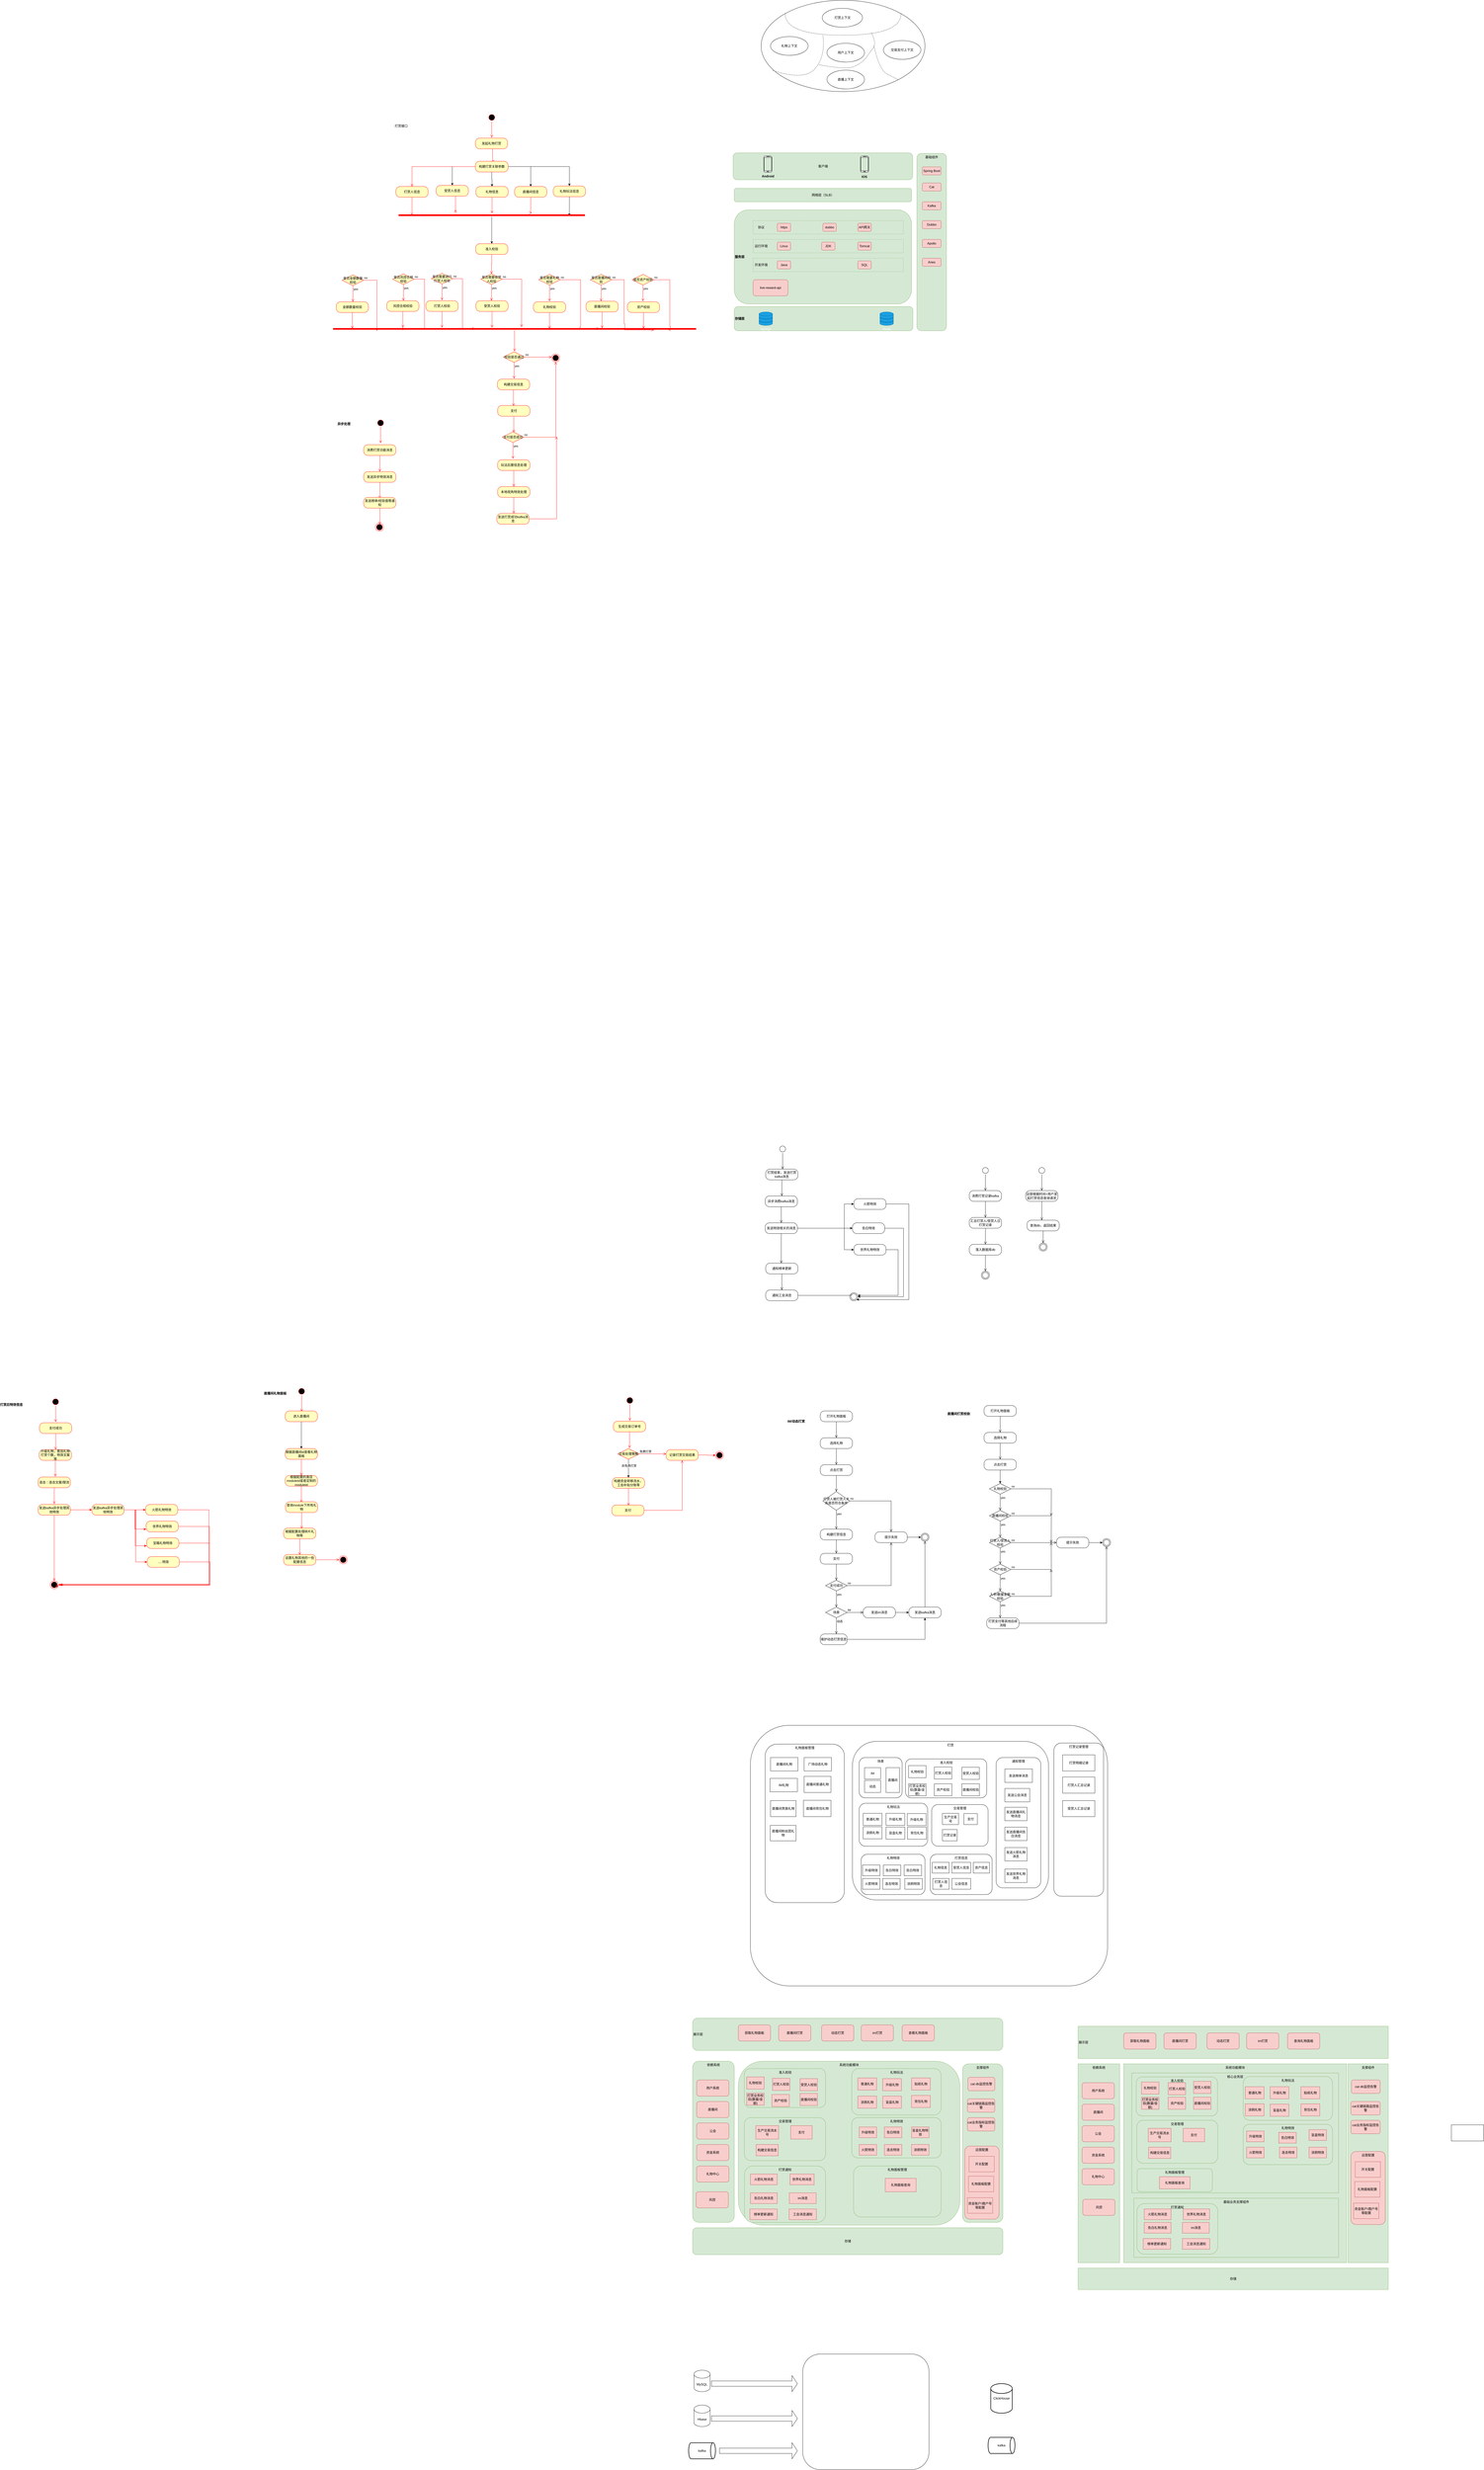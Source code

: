 <mxfile version="21.6.2" type="github">
  <diagram id="kgpKYQtTHZ0yAKxKKP6v" name="Page-1">
    <mxGraphModel dx="4558" dy="690" grid="1" gridSize="2" guides="1" tooltips="1" connect="1" arrows="1" fold="1" page="0" pageScale="1" pageWidth="850" pageHeight="1100" background="none" math="0" shadow="0">
      <root>
        <mxCell id="0" />
        <mxCell id="1" parent="0" />
        <mxCell id="afariw2JvGyVfo-4Ed1I-1" value="" style="ellipse;whiteSpace=wrap;html=1;labelBackgroundColor=none;" parent="1" vertex="1">
          <mxGeometry x="180" y="160" width="610" height="340" as="geometry" />
        </mxCell>
        <mxCell id="afariw2JvGyVfo-4Ed1I-3" value="客户端" style="rounded=1;whiteSpace=wrap;html=1;labelBackgroundColor=none;fillColor=#d5e8d4;strokeColor=#82b366;" parent="1" vertex="1">
          <mxGeometry x="75.75" y="728" width="668.5" height="100" as="geometry" />
        </mxCell>
        <mxCell id="afariw2JvGyVfo-4Ed1I-5" value="&lt;b&gt;Android&lt;/b&gt;" style="text;html=1;align=center;verticalAlign=middle;resizable=0;points=[];autosize=1;strokeColor=none;fillColor=none;labelBackgroundColor=none;" parent="1" vertex="1">
          <mxGeometry x="170" y="800" width="70" height="30" as="geometry" />
        </mxCell>
        <mxCell id="afariw2JvGyVfo-4Ed1I-4" value="" style="verticalLabelPosition=bottom;verticalAlign=top;html=1;shadow=0;dashed=0;strokeWidth=1;shape=mxgraph.android.phone2;labelBackgroundColor=none;" parent="1" vertex="1">
          <mxGeometry x="190" y="740" width="30" height="60" as="geometry" />
        </mxCell>
        <mxCell id="afariw2JvGyVfo-4Ed1I-6" value="" style="verticalLabelPosition=bottom;verticalAlign=top;html=1;shadow=0;dashed=0;strokeWidth=1;shape=mxgraph.android.phone2;labelBackgroundColor=none;" parent="1" vertex="1">
          <mxGeometry x="550" y="740" width="30" height="60" as="geometry" />
        </mxCell>
        <mxCell id="afariw2JvGyVfo-4Ed1I-7" value="IOS" style="text;html=1;align=center;verticalAlign=middle;resizable=0;points=[];autosize=1;strokeColor=none;fillColor=none;fontStyle=1;labelBackgroundColor=none;" parent="1" vertex="1">
          <mxGeometry x="544" y="802" width="40" height="30" as="geometry" />
        </mxCell>
        <mxCell id="afariw2JvGyVfo-4Ed1I-8" value="网络层（SLB）" style="rounded=1;whiteSpace=wrap;html=1;labelBackgroundColor=none;fillColor=#d5e8d4;strokeColor=#82b366;" parent="1" vertex="1">
          <mxGeometry x="80" y="860" width="660" height="50" as="geometry" />
        </mxCell>
        <mxCell id="afariw2JvGyVfo-4Ed1I-9" value="&lt;b&gt;服务层&lt;/b&gt;" style="rounded=1;whiteSpace=wrap;html=1;align=left;labelBackgroundColor=none;fillColor=#d5e8d4;strokeColor=#82b366;" parent="1" vertex="1">
          <mxGeometry x="80" y="940" width="660" height="350" as="geometry" />
        </mxCell>
        <mxCell id="afariw2JvGyVfo-4Ed1I-10" value="" style="verticalLabelPosition=bottom;verticalAlign=top;html=1;shape=mxgraph.basic.patternFillRect;fillStyle=diag;step=5;fillStrokeWidth=0.2;fillStrokeColor=#dddddd;dashed=1;labelBackgroundColor=none;fillColor=#d5e8d4;strokeColor=#82b366;" parent="1" vertex="1">
          <mxGeometry x="150" y="980" width="560" height="50" as="geometry" />
        </mxCell>
        <mxCell id="afariw2JvGyVfo-4Ed1I-11" value="" style="verticalLabelPosition=bottom;verticalAlign=top;html=1;shape=mxgraph.basic.patternFillRect;fillStyle=diag;step=5;fillStrokeWidth=0.2;fillStrokeColor=#dddddd;dashed=1;labelBackgroundColor=none;fillColor=#d5e8d4;strokeColor=#82b366;" parent="1" vertex="1">
          <mxGeometry x="150" y="1050" width="560" height="50" as="geometry" />
        </mxCell>
        <mxCell id="afariw2JvGyVfo-4Ed1I-12" value="" style="verticalLabelPosition=bottom;verticalAlign=top;html=1;shape=mxgraph.basic.patternFillRect;fillStyle=diag;step=5;fillStrokeWidth=0.2;fillStrokeColor=#dddddd;dashed=1;labelBackgroundColor=none;fillColor=#d5e8d4;strokeColor=#82b366;" parent="1" vertex="1">
          <mxGeometry x="150" y="1120" width="560" height="50" as="geometry" />
        </mxCell>
        <mxCell id="afariw2JvGyVfo-4Ed1I-16" value="协议" style="text;html=1;strokeColor=none;fillColor=none;align=center;verticalAlign=middle;whiteSpace=wrap;rounded=0;labelBackgroundColor=none;" parent="1" vertex="1">
          <mxGeometry x="150" y="990" width="60" height="30" as="geometry" />
        </mxCell>
        <mxCell id="afariw2JvGyVfo-4Ed1I-18" value="运行环境" style="text;html=1;strokeColor=none;fillColor=none;align=center;verticalAlign=middle;whiteSpace=wrap;rounded=0;labelBackgroundColor=none;" parent="1" vertex="1">
          <mxGeometry x="150" y="1060" width="60" height="30" as="geometry" />
        </mxCell>
        <mxCell id="afariw2JvGyVfo-4Ed1I-25" value="https" style="rounded=1;whiteSpace=wrap;html=1;labelBackgroundColor=none;fillColor=#f8cecc;strokeColor=#b85450;" parent="1" vertex="1">
          <mxGeometry x="240" y="990" width="50" height="30" as="geometry" />
        </mxCell>
        <mxCell id="afariw2JvGyVfo-4Ed1I-26" value="dubbo" style="rounded=1;whiteSpace=wrap;html=1;labelBackgroundColor=none;fillColor=#f8cecc;strokeColor=#b85450;" parent="1" vertex="1">
          <mxGeometry x="410" y="990" width="50" height="30" as="geometry" />
        </mxCell>
        <mxCell id="afariw2JvGyVfo-4Ed1I-27" value="Linux" style="rounded=1;whiteSpace=wrap;html=1;labelBackgroundColor=none;fillColor=#f8cecc;strokeColor=#b85450;" parent="1" vertex="1">
          <mxGeometry x="240" y="1060" width="50" height="30" as="geometry" />
        </mxCell>
        <mxCell id="afariw2JvGyVfo-4Ed1I-28" value="JDK" style="rounded=1;whiteSpace=wrap;html=1;labelBackgroundColor=none;fillColor=#f8cecc;strokeColor=#b85450;" parent="1" vertex="1">
          <mxGeometry x="405" y="1060" width="50" height="30" as="geometry" />
        </mxCell>
        <mxCell id="afariw2JvGyVfo-4Ed1I-29" value="Tomcat" style="rounded=1;whiteSpace=wrap;html=1;labelBackgroundColor=none;fillColor=#f8cecc;strokeColor=#b85450;" parent="1" vertex="1">
          <mxGeometry x="540" y="1060" width="50" height="30" as="geometry" />
        </mxCell>
        <mxCell id="afariw2JvGyVfo-4Ed1I-30" value="开发环境" style="text;html=1;strokeColor=none;fillColor=none;align=center;verticalAlign=middle;whiteSpace=wrap;rounded=0;labelBackgroundColor=none;" parent="1" vertex="1">
          <mxGeometry x="150" y="1130" width="60" height="30" as="geometry" />
        </mxCell>
        <mxCell id="afariw2JvGyVfo-4Ed1I-33" value="Java" style="rounded=1;whiteSpace=wrap;html=1;labelBackgroundColor=none;fillColor=#f8cecc;strokeColor=#b85450;" parent="1" vertex="1">
          <mxGeometry x="240" y="1130" width="50" height="30" as="geometry" />
        </mxCell>
        <mxCell id="afariw2JvGyVfo-4Ed1I-34" value="SQL" style="rounded=1;whiteSpace=wrap;html=1;labelBackgroundColor=none;fillColor=#f8cecc;strokeColor=#b85450;" parent="1" vertex="1">
          <mxGeometry x="540" y="1130" width="50" height="30" as="geometry" />
        </mxCell>
        <mxCell id="afariw2JvGyVfo-4Ed1I-35" value="live-reward-api" style="rounded=1;whiteSpace=wrap;html=1;labelBackgroundColor=none;fillColor=#f8cecc;strokeColor=#b85450;" parent="1" vertex="1">
          <mxGeometry x="150" y="1200" width="130" height="60" as="geometry" />
        </mxCell>
        <mxCell id="afariw2JvGyVfo-4Ed1I-36" value="基础组件" style="rounded=1;whiteSpace=wrap;html=1;verticalAlign=top;labelBackgroundColor=none;fillColor=#d5e8d4;strokeColor=#82b366;" parent="1" vertex="1">
          <mxGeometry x="760" y="730" width="110" height="660" as="geometry" />
        </mxCell>
        <mxCell id="afariw2JvGyVfo-4Ed1I-37" value="&lt;b&gt;存储层&lt;/b&gt;" style="rounded=1;whiteSpace=wrap;html=1;align=left;labelBackgroundColor=none;fillColor=#d5e8d4;strokeColor=#82b366;" parent="1" vertex="1">
          <mxGeometry x="80" y="1300" width="665" height="90" as="geometry" />
        </mxCell>
        <mxCell id="afariw2JvGyVfo-4Ed1I-39" value="MySQL" style="verticalAlign=top;verticalLabelPosition=bottom;labelPosition=center;align=center;html=1;outlineConnect=0;gradientDirection=north;strokeWidth=2;shape=mxgraph.networks.storage;labelBackgroundColor=none;fillColor=#1ba1e2;fontColor=#ffffff;strokeColor=#006EAF;" parent="1" vertex="1">
          <mxGeometry x="172.25" y="1320" width="50" height="50" as="geometry" />
        </mxCell>
        <mxCell id="afariw2JvGyVfo-4Ed1I-40" value="Redis" style="verticalAlign=top;verticalLabelPosition=bottom;labelPosition=center;align=center;html=1;outlineConnect=0;gradientDirection=north;strokeWidth=2;shape=mxgraph.networks.storage;labelBackgroundColor=none;fillColor=#1ba1e2;fontColor=#ffffff;strokeColor=#006EAF;" parent="1" vertex="1">
          <mxGeometry x="622.5" y="1320" width="50" height="50" as="geometry" />
        </mxCell>
        <mxCell id="afariw2JvGyVfo-4Ed1I-41" value="Spring Boot" style="rounded=1;whiteSpace=wrap;html=1;labelBackgroundColor=none;fillColor=#f8cecc;strokeColor=#b85450;" parent="1" vertex="1">
          <mxGeometry x="780" y="780" width="70" height="30" as="geometry" />
        </mxCell>
        <mxCell id="afariw2JvGyVfo-4Ed1I-42" value="Cat" style="rounded=1;whiteSpace=wrap;html=1;labelBackgroundColor=none;fillColor=#f8cecc;strokeColor=#b85450;" parent="1" vertex="1">
          <mxGeometry x="780" y="840" width="70" height="30" as="geometry" />
        </mxCell>
        <mxCell id="afariw2JvGyVfo-4Ed1I-43" value="Kafka" style="rounded=1;whiteSpace=wrap;html=1;labelBackgroundColor=none;fillColor=#f8cecc;strokeColor=#b85450;" parent="1" vertex="1">
          <mxGeometry x="780" y="910" width="70" height="30" as="geometry" />
        </mxCell>
        <mxCell id="afariw2JvGyVfo-4Ed1I-44" value="Dubbo" style="rounded=1;whiteSpace=wrap;html=1;labelBackgroundColor=none;fillColor=#f8cecc;strokeColor=#b85450;" parent="1" vertex="1">
          <mxGeometry x="780" y="980" width="70" height="30" as="geometry" />
        </mxCell>
        <mxCell id="afariw2JvGyVfo-4Ed1I-45" value="Apollo" style="rounded=1;whiteSpace=wrap;html=1;labelBackgroundColor=none;fillColor=#f8cecc;strokeColor=#b85450;" parent="1" vertex="1">
          <mxGeometry x="780" y="1050" width="70" height="30" as="geometry" />
        </mxCell>
        <mxCell id="afariw2JvGyVfo-4Ed1I-56" value="展示层" style="rounded=1;whiteSpace=wrap;html=1;align=left;labelBackgroundColor=none;fillColor=#d5e8d4;strokeColor=#82b366;" parent="1" vertex="1">
          <mxGeometry x="-75" y="7670" width="1155" height="120" as="geometry" />
        </mxCell>
        <mxCell id="afariw2JvGyVfo-4Ed1I-57" value="系统功能模块" style="rounded=1;whiteSpace=wrap;html=1;align=center;verticalAlign=top;labelBackgroundColor=none;fillColor=#d5e8d4;strokeColor=#82b366;" parent="1" vertex="1">
          <mxGeometry x="95" y="7830" width="825" height="610" as="geometry" />
        </mxCell>
        <mxCell id="afariw2JvGyVfo-4Ed1I-58" value="依赖系统" style="rounded=1;whiteSpace=wrap;html=1;verticalAlign=top;labelBackgroundColor=none;fillColor=#d5e8d4;strokeColor=#82b366;" parent="1" vertex="1">
          <mxGeometry x="-75" y="7830" width="155" height="600" as="geometry" />
        </mxCell>
        <mxCell id="afariw2JvGyVfo-4Ed1I-59" value="支撑组件" style="rounded=1;whiteSpace=wrap;html=1;verticalAlign=top;labelBackgroundColor=none;fillColor=#d5e8d4;strokeColor=#82b366;" parent="1" vertex="1">
          <mxGeometry x="930" y="7840" width="150" height="590" as="geometry" />
        </mxCell>
        <mxCell id="afariw2JvGyVfo-4Ed1I-60" value="存储" style="rounded=1;whiteSpace=wrap;html=1;labelBackgroundColor=none;fillColor=#d5e8d4;strokeColor=#82b366;" parent="1" vertex="1">
          <mxGeometry x="-75" y="8450" width="1155" height="100" as="geometry" />
        </mxCell>
        <mxCell id="afariw2JvGyVfo-4Ed1I-62" value="获取礼物面板" style="rounded=1;whiteSpace=wrap;html=1;labelBackgroundColor=none;fillColor=#f8cecc;strokeColor=#b85450;" parent="1" vertex="1">
          <mxGeometry x="95" y="7695" width="120" height="60" as="geometry" />
        </mxCell>
        <mxCell id="afariw2JvGyVfo-4Ed1I-63" value="直播间打赏" style="rounded=1;whiteSpace=wrap;html=1;labelBackgroundColor=none;fillColor=#f8cecc;strokeColor=#b85450;" parent="1" vertex="1">
          <mxGeometry x="245" y="7695" width="120" height="60" as="geometry" />
        </mxCell>
        <mxCell id="afariw2JvGyVfo-4Ed1I-64" value="动态打赏" style="rounded=1;whiteSpace=wrap;html=1;labelBackgroundColor=none;fillColor=#f8cecc;strokeColor=#b85450;" parent="1" vertex="1">
          <mxGeometry x="405" y="7695" width="120" height="60" as="geometry" />
        </mxCell>
        <mxCell id="afariw2JvGyVfo-4Ed1I-65" value="im打赏" style="rounded=1;whiteSpace=wrap;html=1;labelBackgroundColor=none;fillColor=#f8cecc;strokeColor=#b85450;" parent="1" vertex="1">
          <mxGeometry x="552.5" y="7695" width="120" height="60" as="geometry" />
        </mxCell>
        <mxCell id="afariw2JvGyVfo-4Ed1I-66" value="查看礼物面板" style="rounded=1;whiteSpace=wrap;html=1;labelBackgroundColor=none;fillColor=#f8cecc;strokeColor=#b85450;" parent="1" vertex="1">
          <mxGeometry x="705" y="7695" width="120" height="60" as="geometry" />
        </mxCell>
        <mxCell id="afariw2JvGyVfo-4Ed1I-72" value="用户系统" style="rounded=1;whiteSpace=wrap;html=1;labelBackgroundColor=none;fillColor=#f8cecc;strokeColor=#b85450;" parent="1" vertex="1">
          <mxGeometry x="-60" y="7900" width="120" height="60" as="geometry" />
        </mxCell>
        <mxCell id="afariw2JvGyVfo-4Ed1I-73" value="直播间" style="rounded=1;whiteSpace=wrap;html=1;labelBackgroundColor=none;fillColor=#f8cecc;strokeColor=#b85450;" parent="1" vertex="1">
          <mxGeometry x="-60" y="7980" width="120" height="60" as="geometry" />
        </mxCell>
        <mxCell id="afariw2JvGyVfo-4Ed1I-74" value="公会" style="rounded=1;whiteSpace=wrap;html=1;labelBackgroundColor=none;fillColor=#f8cecc;strokeColor=#b85450;" parent="1" vertex="1">
          <mxGeometry x="-60" y="8060" width="120" height="60" as="geometry" />
        </mxCell>
        <mxCell id="afariw2JvGyVfo-4Ed1I-75" value="资金系统" style="rounded=1;whiteSpace=wrap;html=1;labelBackgroundColor=none;fillColor=#f8cecc;strokeColor=#b85450;" parent="1" vertex="1">
          <mxGeometry x="-60" y="8140" width="120" height="60" as="geometry" />
        </mxCell>
        <mxCell id="afariw2JvGyVfo-4Ed1I-76" value="礼物中心" style="rounded=1;whiteSpace=wrap;html=1;labelBackgroundColor=none;fillColor=#f8cecc;strokeColor=#b85450;" parent="1" vertex="1">
          <mxGeometry x="-60" y="8220" width="120" height="60" as="geometry" />
        </mxCell>
        <UserObject label="" link="https://flink.apache.org/flink-header-logo.svg" id="afariw2JvGyVfo-4Ed1I-77">
          <mxCell style="rounded=1;whiteSpace=wrap;html=1;labelBackgroundColor=none;" parent="1" vertex="1">
            <mxGeometry x="335" y="8920" width="470" height="430" as="geometry" />
          </mxCell>
        </UserObject>
        <mxCell id="afariw2JvGyVfo-4Ed1I-78" value="" style="shape=image;imageAspect=0;aspect=fixed;verticalLabelPosition=bottom;verticalAlign=top;image=https://flink.apache.org/flink-header-logo.svg;labelBackgroundColor=none;" parent="1" vertex="1">
          <mxGeometry x="463.55" y="9087.4" width="242.9" height="125.2" as="geometry" />
        </mxCell>
        <mxCell id="afariw2JvGyVfo-4Ed1I-80" value="MySQL" style="shape=cylinder3;whiteSpace=wrap;html=1;boundedLbl=1;backgroundOutline=1;size=15;labelBackgroundColor=none;" parent="1" vertex="1">
          <mxGeometry x="-70" y="8980" width="60" height="80" as="geometry" />
        </mxCell>
        <mxCell id="afariw2JvGyVfo-4Ed1I-81" value="Hbase" style="shape=cylinder3;whiteSpace=wrap;html=1;boundedLbl=1;backgroundOutline=1;size=15;labelBackgroundColor=none;" parent="1" vertex="1">
          <mxGeometry x="-70" y="9110" width="60" height="80" as="geometry" />
        </mxCell>
        <mxCell id="afariw2JvGyVfo-4Ed1I-82" value="kafka" style="strokeWidth=2;html=1;shape=mxgraph.flowchart.direct_data;whiteSpace=wrap;labelBackgroundColor=none;" parent="1" vertex="1">
          <mxGeometry x="-90" y="9250" width="100" height="60" as="geometry" />
        </mxCell>
        <mxCell id="afariw2JvGyVfo-4Ed1I-86" value="" style="html=1;shadow=0;dashed=0;align=center;verticalAlign=middle;shape=mxgraph.arrows2.arrow;dy=0.67;dx=20;notch=0;labelBackgroundColor=none;" parent="1" vertex="1">
          <mxGeometry x="-5" y="9000" width="320" height="60" as="geometry" />
        </mxCell>
        <mxCell id="afariw2JvGyVfo-4Ed1I-87" value="" style="html=1;shadow=0;dashed=0;align=center;verticalAlign=middle;shape=mxgraph.arrows2.arrow;dy=0.67;dx=20;notch=0;labelBackgroundColor=none;" parent="1" vertex="1">
          <mxGeometry x="-5" y="9130" width="320" height="60" as="geometry" />
        </mxCell>
        <mxCell id="afariw2JvGyVfo-4Ed1I-88" value="" style="html=1;shadow=0;dashed=0;align=center;verticalAlign=middle;shape=mxgraph.arrows2.arrow;dy=0.67;dx=20;notch=0;labelBackgroundColor=none;" parent="1" vertex="1">
          <mxGeometry x="25" y="9250" width="290" height="60" as="geometry" />
        </mxCell>
        <mxCell id="afariw2JvGyVfo-4Ed1I-89" value="ClickHouse" style="strokeWidth=2;html=1;shape=mxgraph.flowchart.database;whiteSpace=wrap;labelBackgroundColor=none;" parent="1" vertex="1">
          <mxGeometry x="1035" y="9030" width="80" height="110" as="geometry" />
        </mxCell>
        <mxCell id="afariw2JvGyVfo-4Ed1I-91" value="kafka" style="strokeWidth=2;html=1;shape=mxgraph.flowchart.direct_data;whiteSpace=wrap;labelBackgroundColor=none;" parent="1" vertex="1">
          <mxGeometry x="1025" y="9230" width="100" height="60" as="geometry" />
        </mxCell>
        <mxCell id="6z_JIGFKxQZGrFoW06kK-2" value="" style="rounded=1;whiteSpace=wrap;html=1;labelBackgroundColor=none;" parent="1" vertex="1">
          <mxGeometry x="140" y="6580" width="1330" height="970" as="geometry" />
        </mxCell>
        <mxCell id="6z_JIGFKxQZGrFoW06kK-3" value="礼物面板管理" style="rounded=1;whiteSpace=wrap;html=1;verticalAlign=top;labelBackgroundColor=none;" parent="1" vertex="1">
          <mxGeometry x="195" y="6650" width="295" height="590" as="geometry" />
        </mxCell>
        <mxCell id="6z_JIGFKxQZGrFoW06kK-6" value="打赏" style="rounded=1;whiteSpace=wrap;html=1;align=center;verticalAlign=top;labelBackgroundColor=none;" parent="1" vertex="1">
          <mxGeometry x="520" y="6640" width="730" height="590" as="geometry" />
        </mxCell>
        <mxCell id="6z_JIGFKxQZGrFoW06kK-8" value="通知管理" style="rounded=1;whiteSpace=wrap;html=1;verticalAlign=top;labelBackgroundColor=none;" parent="1" vertex="1">
          <mxGeometry x="1055" y="6700" width="166" height="485" as="geometry" />
        </mxCell>
        <mxCell id="6z_JIGFKxQZGrFoW06kK-30" value="直播间礼物" style="rounded=0;whiteSpace=wrap;html=1;labelBackgroundColor=none;" parent="1" vertex="1">
          <mxGeometry x="215" y="6700" width="102" height="50" as="geometry" />
        </mxCell>
        <mxCell id="6z_JIGFKxQZGrFoW06kK-31" value="IM礼物" style="rounded=0;whiteSpace=wrap;html=1;labelBackgroundColor=none;" parent="1" vertex="1">
          <mxGeometry x="213" y="6777.5" width="102" height="50" as="geometry" />
        </mxCell>
        <mxCell id="6z_JIGFKxQZGrFoW06kK-33" value="直播间背包礼物" style="rounded=0;whiteSpace=wrap;html=1;labelBackgroundColor=none;" parent="1" vertex="1">
          <mxGeometry x="337.5" y="6859" width="102.5" height="61" as="geometry" />
        </mxCell>
        <mxCell id="6z_JIGFKxQZGrFoW06kK-34" value="广场动态礼物" style="rounded=0;whiteSpace=wrap;html=1;labelBackgroundColor=none;" parent="1" vertex="1">
          <mxGeometry x="340" y="6700" width="102" height="50" as="geometry" />
        </mxCell>
        <mxCell id="6z_JIGFKxQZGrFoW06kK-38" value="直播间普通礼物" style="rounded=0;whiteSpace=wrap;html=1;labelBackgroundColor=none;" parent="1" vertex="1">
          <mxGeometry x="340" y="6770" width="100" height="60" as="geometry" />
        </mxCell>
        <mxCell id="6z_JIGFKxQZGrFoW06kK-41" value="直播间贵族礼物" style="rounded=0;whiteSpace=wrap;html=1;labelBackgroundColor=none;" parent="1" vertex="1">
          <mxGeometry x="215" y="6860" width="95" height="60" as="geometry" />
        </mxCell>
        <mxCell id="6z_JIGFKxQZGrFoW06kK-46" value="打赏记录管理" style="rounded=1;whiteSpace=wrap;html=1;verticalAlign=top;labelBackgroundColor=none;" parent="1" vertex="1">
          <mxGeometry x="1270" y="6646" width="185" height="570" as="geometry" />
        </mxCell>
        <mxCell id="6z_JIGFKxQZGrFoW06kK-47" value="发送直播间礼物消息" style="rounded=0;whiteSpace=wrap;html=1;labelBackgroundColor=none;" parent="1" vertex="1">
          <mxGeometry x="1087.45" y="6885" width="82.5" height="50" as="geometry" />
        </mxCell>
        <mxCell id="6z_JIGFKxQZGrFoW06kK-48" value="发送榜单消息" style="rounded=0;whiteSpace=wrap;html=1;labelBackgroundColor=none;" parent="1" vertex="1">
          <mxGeometry x="1087.45" y="6742.5" width="102.55" height="50" as="geometry" />
        </mxCell>
        <mxCell id="6z_JIGFKxQZGrFoW06kK-49" value="发送公会消息" style="rounded=0;whiteSpace=wrap;html=1;labelBackgroundColor=none;" parent="1" vertex="1">
          <mxGeometry x="1087.45" y="6815" width="92.55" height="50" as="geometry" />
        </mxCell>
        <mxCell id="6z_JIGFKxQZGrFoW06kK-50" value="打赏明细记录" style="rounded=0;whiteSpace=wrap;html=1;labelBackgroundColor=none;" parent="1" vertex="1">
          <mxGeometry x="1302.5" y="6690" width="120" height="60" as="geometry" />
        </mxCell>
        <mxCell id="6z_JIGFKxQZGrFoW06kK-51" value="打赏人汇总记录" style="rounded=0;whiteSpace=wrap;html=1;labelBackgroundColor=none;" parent="1" vertex="1">
          <mxGeometry x="1302.5" y="6772.5" width="120" height="60" as="geometry" />
        </mxCell>
        <mxCell id="6z_JIGFKxQZGrFoW06kK-52" value="直播间粉丝团礼物" style="rounded=0;whiteSpace=wrap;html=1;labelBackgroundColor=none;" parent="1" vertex="1">
          <mxGeometry x="214" y="6952.5" width="96" height="57.5" as="geometry" />
        </mxCell>
        <mxCell id="6z_JIGFKxQZGrFoW06kK-53" value="场景" style="rounded=1;whiteSpace=wrap;html=1;verticalAlign=top;labelBackgroundColor=none;" parent="1" vertex="1">
          <mxGeometry x="545" y="6700" width="160" height="150" as="geometry" />
        </mxCell>
        <mxCell id="6z_JIGFKxQZGrFoW06kK-54" value="直播间" style="rounded=0;whiteSpace=wrap;html=1;labelBackgroundColor=none;" parent="1" vertex="1">
          <mxGeometry x="645" y="6737.5" width="50" height="92.5" as="geometry" />
        </mxCell>
        <mxCell id="6z_JIGFKxQZGrFoW06kK-55" value="IM" style="rounded=0;whiteSpace=wrap;html=1;labelBackgroundColor=none;" parent="1" vertex="1">
          <mxGeometry x="565" y="6737.5" width="59.95" height="42.5" as="geometry" />
        </mxCell>
        <mxCell id="6z_JIGFKxQZGrFoW06kK-56" value="动态" style="rounded=0;whiteSpace=wrap;html=1;labelBackgroundColor=none;" parent="1" vertex="1">
          <mxGeometry x="565" y="6785" width="60" height="45" as="geometry" />
        </mxCell>
        <mxCell id="6z_JIGFKxQZGrFoW06kK-57" value="准入校验" style="rounded=1;whiteSpace=wrap;html=1;verticalAlign=top;labelBackgroundColor=none;" parent="1" vertex="1">
          <mxGeometry x="717.5" y="6705" width="302.5" height="145" as="geometry" />
        </mxCell>
        <mxCell id="6z_JIGFKxQZGrFoW06kK-58" value="礼物校验" style="rounded=0;whiteSpace=wrap;html=1;labelBackgroundColor=none;" parent="1" vertex="1">
          <mxGeometry x="729" y="6730" width="65" height="45" as="geometry" />
        </mxCell>
        <mxCell id="6z_JIGFKxQZGrFoW06kK-59" value="打赏人校验" style="rounded=0;whiteSpace=wrap;html=1;labelBackgroundColor=none;" parent="1" vertex="1">
          <mxGeometry x="825" y="6735" width="65" height="45" as="geometry" />
        </mxCell>
        <mxCell id="6z_JIGFKxQZGrFoW06kK-60" value="受赏人校验" style="rounded=0;whiteSpace=wrap;html=1;labelBackgroundColor=none;" parent="1" vertex="1">
          <mxGeometry x="927.5" y="6736.25" width="65" height="45" as="geometry" />
        </mxCell>
        <mxCell id="6z_JIGFKxQZGrFoW06kK-61" value="直播间校验" style="rounded=0;whiteSpace=wrap;html=1;labelBackgroundColor=none;" parent="1" vertex="1">
          <mxGeometry x="927.5" y="6797.5" width="65" height="45" as="geometry" />
        </mxCell>
        <mxCell id="6z_JIGFKxQZGrFoW06kK-62" value="打赏业务校验(数量/金额)" style="rounded=0;whiteSpace=wrap;html=1;labelBackgroundColor=none;" parent="1" vertex="1">
          <mxGeometry x="729" y="6797.5" width="65" height="45" as="geometry" />
        </mxCell>
        <mxCell id="6z_JIGFKxQZGrFoW06kK-63" value="资产校验" style="rounded=0;whiteSpace=wrap;html=1;labelBackgroundColor=none;" parent="1" vertex="1">
          <mxGeometry x="825" y="6797.5" width="65" height="45" as="geometry" />
        </mxCell>
        <mxCell id="6z_JIGFKxQZGrFoW06kK-64" value="礼物玩法" style="rounded=1;whiteSpace=wrap;html=1;verticalAlign=top;labelBackgroundColor=none;" parent="1" vertex="1">
          <mxGeometry x="545" y="6870" width="255" height="160" as="geometry" />
        </mxCell>
        <mxCell id="6z_JIGFKxQZGrFoW06kK-65" value="普通礼物" style="rounded=0;whiteSpace=wrap;html=1;labelBackgroundColor=none;" parent="1" vertex="1">
          <mxGeometry x="559.98" y="6907.5" width="70" height="45" as="geometry" />
        </mxCell>
        <mxCell id="6z_JIGFKxQZGrFoW06kK-66" value="涂鸦礼物" style="rounded=0;whiteSpace=wrap;html=1;labelBackgroundColor=none;" parent="1" vertex="1">
          <mxGeometry x="559.98" y="6957.5" width="70" height="45" as="geometry" />
        </mxCell>
        <mxCell id="6z_JIGFKxQZGrFoW06kK-67" value="升级礼物" style="rounded=0;whiteSpace=wrap;html=1;labelBackgroundColor=none;" parent="1" vertex="1">
          <mxGeometry x="645" y="6907.5" width="70" height="45" as="geometry" />
        </mxCell>
        <mxCell id="6z_JIGFKxQZGrFoW06kK-68" value="盲盒礼物" style="rounded=0;whiteSpace=wrap;html=1;labelBackgroundColor=none;" parent="1" vertex="1">
          <mxGeometry x="645" y="6958.75" width="70" height="45" as="geometry" />
        </mxCell>
        <mxCell id="6z_JIGFKxQZGrFoW06kK-69" value="升级礼物" style="rounded=0;whiteSpace=wrap;html=1;labelBackgroundColor=none;" parent="1" vertex="1">
          <mxGeometry x="724" y="6908.5" width="70" height="45" as="geometry" />
        </mxCell>
        <mxCell id="6z_JIGFKxQZGrFoW06kK-70" value="背包礼物" style="rounded=0;whiteSpace=wrap;html=1;labelBackgroundColor=none;" parent="1" vertex="1">
          <mxGeometry x="725" y="6958.75" width="70" height="45" as="geometry" />
        </mxCell>
        <mxCell id="6z_JIGFKxQZGrFoW06kK-71" value="交易管理" style="rounded=1;whiteSpace=wrap;html=1;verticalAlign=top;labelBackgroundColor=none;" parent="1" vertex="1">
          <mxGeometry x="815" y="6875" width="210" height="155" as="geometry" />
        </mxCell>
        <mxCell id="6z_JIGFKxQZGrFoW06kK-72" value="生产交易号" style="rounded=0;whiteSpace=wrap;html=1;labelBackgroundColor=none;" parent="1" vertex="1">
          <mxGeometry x="855" y="6907.5" width="60" height="42" as="geometry" />
        </mxCell>
        <mxCell id="6z_JIGFKxQZGrFoW06kK-73" value="支付" style="rounded=0;whiteSpace=wrap;html=1;labelBackgroundColor=none;" parent="1" vertex="1">
          <mxGeometry x="935" y="6908.5" width="50" height="41" as="geometry" />
        </mxCell>
        <mxCell id="6z_JIGFKxQZGrFoW06kK-74" value="打赏记录" style="rounded=0;whiteSpace=wrap;html=1;labelBackgroundColor=none;" parent="1" vertex="1">
          <mxGeometry x="855" y="6968" width="55" height="42" as="geometry" />
        </mxCell>
        <mxCell id="6z_JIGFKxQZGrFoW06kK-75" value="礼物特效" style="rounded=1;whiteSpace=wrap;html=1;verticalAlign=top;labelBackgroundColor=none;" parent="1" vertex="1">
          <mxGeometry x="552.5" y="7060" width="237.5" height="150" as="geometry" />
        </mxCell>
        <mxCell id="6z_JIGFKxQZGrFoW06kK-76" value="升级特效" style="rounded=0;whiteSpace=wrap;html=1;labelBackgroundColor=none;" parent="1" vertex="1">
          <mxGeometry x="557.5" y="7100" width="65" height="40" as="geometry" />
        </mxCell>
        <mxCell id="6z_JIGFKxQZGrFoW06kK-77" value="告白特效" style="rounded=0;whiteSpace=wrap;html=1;labelBackgroundColor=none;" parent="1" vertex="1">
          <mxGeometry x="635" y="7100" width="65" height="40" as="geometry" />
        </mxCell>
        <mxCell id="6z_JIGFKxQZGrFoW06kK-78" value="告白特效" style="rounded=0;whiteSpace=wrap;html=1;labelBackgroundColor=none;" parent="1" vertex="1">
          <mxGeometry x="712.45" y="7100" width="65" height="40" as="geometry" />
        </mxCell>
        <mxCell id="6z_JIGFKxQZGrFoW06kK-79" value="火箭特效" style="rounded=0;whiteSpace=wrap;html=1;labelBackgroundColor=none;" parent="1" vertex="1">
          <mxGeometry x="557.5" y="7150" width="65" height="40" as="geometry" />
        </mxCell>
        <mxCell id="6z_JIGFKxQZGrFoW06kK-80" value="连击特效" style="rounded=0;whiteSpace=wrap;html=1;labelBackgroundColor=none;" parent="1" vertex="1">
          <mxGeometry x="632.5" y="7150" width="65" height="40" as="geometry" />
        </mxCell>
        <mxCell id="6z_JIGFKxQZGrFoW06kK-81" value="涂鸦特效" style="rounded=0;whiteSpace=wrap;html=1;labelBackgroundColor=none;" parent="1" vertex="1">
          <mxGeometry x="715" y="7150" width="65" height="40" as="geometry" />
        </mxCell>
        <mxCell id="6z_JIGFKxQZGrFoW06kK-83" value="受赏人汇总记录" style="rounded=0;whiteSpace=wrap;html=1;labelBackgroundColor=none;" parent="1" vertex="1">
          <mxGeometry x="1302.5" y="6860" width="120" height="60" as="geometry" />
        </mxCell>
        <mxCell id="6z_JIGFKxQZGrFoW06kK-84" value="发送直播间告白消息" style="rounded=0;whiteSpace=wrap;html=1;labelBackgroundColor=none;" parent="1" vertex="1">
          <mxGeometry x="1087.45" y="6959" width="82.5" height="50" as="geometry" />
        </mxCell>
        <mxCell id="6z_JIGFKxQZGrFoW06kK-85" value="发送火箭礼物消息" style="rounded=0;whiteSpace=wrap;html=1;labelBackgroundColor=none;" parent="1" vertex="1">
          <mxGeometry x="1087.45" y="7035" width="82.5" height="50" as="geometry" />
        </mxCell>
        <mxCell id="6z_JIGFKxQZGrFoW06kK-86" value="发送世界礼物消息" style="rounded=0;whiteSpace=wrap;html=1;labelBackgroundColor=none;" parent="1" vertex="1">
          <mxGeometry x="1087.45" y="7115" width="82.5" height="50" as="geometry" />
        </mxCell>
        <mxCell id="6z_JIGFKxQZGrFoW06kK-89" value="打赏信息" style="rounded=1;whiteSpace=wrap;html=1;verticalAlign=top;labelBackgroundColor=none;" parent="1" vertex="1">
          <mxGeometry x="810" y="7060" width="230" height="150" as="geometry" />
        </mxCell>
        <mxCell id="6z_JIGFKxQZGrFoW06kK-90" value="礼物信息" style="rounded=0;whiteSpace=wrap;html=1;labelBackgroundColor=none;" parent="1" vertex="1">
          <mxGeometry x="817" y="7090" width="63" height="40" as="geometry" />
        </mxCell>
        <mxCell id="6z_JIGFKxQZGrFoW06kK-91" value="打赏人信息" style="rounded=0;whiteSpace=wrap;html=1;labelBackgroundColor=none;" parent="1" vertex="1">
          <mxGeometry x="819" y="7150" width="61" height="40" as="geometry" />
        </mxCell>
        <mxCell id="6z_JIGFKxQZGrFoW06kK-92" value="受赏人信息" style="rounded=0;whiteSpace=wrap;html=1;labelBackgroundColor=none;" parent="1" vertex="1">
          <mxGeometry x="890" y="7090" width="70" height="40" as="geometry" />
        </mxCell>
        <mxCell id="6z_JIGFKxQZGrFoW06kK-93" value="公会信息" style="rounded=0;whiteSpace=wrap;html=1;labelBackgroundColor=none;" parent="1" vertex="1">
          <mxGeometry x="890" y="7150" width="70" height="40" as="geometry" />
        </mxCell>
        <mxCell id="6z_JIGFKxQZGrFoW06kK-94" value="资产信息" style="rounded=0;whiteSpace=wrap;html=1;labelBackgroundColor=none;" parent="1" vertex="1">
          <mxGeometry x="970" y="7090" width="60" height="40" as="geometry" />
        </mxCell>
        <mxCell id="6z_JIGFKxQZGrFoW06kK-97" value="打开礼物面板" style="rounded=1;whiteSpace=wrap;html=1;arcSize=40;labelBackgroundColor=none;" parent="1" vertex="1">
          <mxGeometry x="400" y="5410" width="120" height="40" as="geometry" />
        </mxCell>
        <mxCell id="6z_JIGFKxQZGrFoW06kK-98" value="" style="edgeStyle=orthogonalEdgeStyle;html=1;verticalAlign=bottom;endArrow=open;endSize=8;rounded=0;labelBackgroundColor=none;fontColor=default;" parent="1" source="6z_JIGFKxQZGrFoW06kK-97" edge="1">
          <mxGeometry relative="1" as="geometry">
            <mxPoint x="460" y="5510" as="targetPoint" />
          </mxGeometry>
        </mxCell>
        <mxCell id="6z_JIGFKxQZGrFoW06kK-99" value="选择礼物" style="rounded=1;whiteSpace=wrap;html=1;arcSize=40;labelBackgroundColor=none;" parent="1" vertex="1">
          <mxGeometry x="400" y="5510" width="120" height="40" as="geometry" />
        </mxCell>
        <mxCell id="6z_JIGFKxQZGrFoW06kK-100" value="" style="edgeStyle=orthogonalEdgeStyle;html=1;verticalAlign=bottom;endArrow=open;endSize=8;rounded=0;labelBackgroundColor=none;fontColor=default;" parent="1" source="6z_JIGFKxQZGrFoW06kK-99" edge="1">
          <mxGeometry relative="1" as="geometry">
            <mxPoint x="460" y="5610" as="targetPoint" />
          </mxGeometry>
        </mxCell>
        <mxCell id="6z_JIGFKxQZGrFoW06kK-101" value="点击打赏" style="rounded=1;whiteSpace=wrap;html=1;arcSize=40;labelBackgroundColor=none;" parent="1" vertex="1">
          <mxGeometry x="400" y="5610" width="120" height="40" as="geometry" />
        </mxCell>
        <mxCell id="6z_JIGFKxQZGrFoW06kK-102" value="" style="edgeStyle=orthogonalEdgeStyle;html=1;verticalAlign=bottom;endArrow=open;endSize=8;rounded=0;labelBackgroundColor=none;fontColor=default;" parent="1" source="6z_JIGFKxQZGrFoW06kK-101" edge="1">
          <mxGeometry relative="1" as="geometry">
            <mxPoint x="460" y="5710" as="targetPoint" />
          </mxGeometry>
        </mxCell>
        <mxCell id="6z_JIGFKxQZGrFoW06kK-103" value="打赏人被打赏人关系是否符合条件" style="rhombus;whiteSpace=wrap;html=1;labelBackgroundColor=none;" parent="1" vertex="1">
          <mxGeometry x="410" y="5710" width="100" height="70" as="geometry" />
        </mxCell>
        <mxCell id="6z_JIGFKxQZGrFoW06kK-104" value="no" style="edgeStyle=orthogonalEdgeStyle;html=1;align=left;verticalAlign=bottom;endArrow=open;endSize=8;rounded=0;entryX=0.5;entryY=0;entryDx=0;entryDy=0;labelBackgroundColor=none;fontColor=default;" parent="1" source="6z_JIGFKxQZGrFoW06kK-103" target="6z_JIGFKxQZGrFoW06kK-118" edge="1">
          <mxGeometry x="-1" relative="1" as="geometry">
            <mxPoint x="600" y="5730" as="targetPoint" />
            <Array as="points">
              <mxPoint x="664" y="5745" />
            </Array>
          </mxGeometry>
        </mxCell>
        <mxCell id="6z_JIGFKxQZGrFoW06kK-105" value="yes" style="edgeStyle=orthogonalEdgeStyle;html=1;align=left;verticalAlign=top;endArrow=open;endSize=8;rounded=0;labelBackgroundColor=none;fontColor=default;" parent="1" source="6z_JIGFKxQZGrFoW06kK-103" edge="1">
          <mxGeometry x="-1" relative="1" as="geometry">
            <mxPoint x="460" y="5850" as="targetPoint" />
          </mxGeometry>
        </mxCell>
        <mxCell id="6z_JIGFKxQZGrFoW06kK-108" value="构建打赏信息" style="rounded=1;whiteSpace=wrap;html=1;arcSize=40;labelBackgroundColor=none;" parent="1" vertex="1">
          <mxGeometry x="400" y="5850" width="120" height="40" as="geometry" />
        </mxCell>
        <mxCell id="6z_JIGFKxQZGrFoW06kK-109" value="" style="edgeStyle=orthogonalEdgeStyle;html=1;verticalAlign=bottom;endArrow=open;endSize=8;rounded=0;labelBackgroundColor=none;fontColor=default;" parent="1" source="6z_JIGFKxQZGrFoW06kK-108" edge="1">
          <mxGeometry relative="1" as="geometry">
            <mxPoint x="460" y="5940" as="targetPoint" />
          </mxGeometry>
        </mxCell>
        <mxCell id="6z_JIGFKxQZGrFoW06kK-110" value="支付" style="rounded=1;whiteSpace=wrap;html=1;arcSize=40;labelBackgroundColor=none;" parent="1" vertex="1">
          <mxGeometry x="400" y="5940" width="120" height="40" as="geometry" />
        </mxCell>
        <mxCell id="6z_JIGFKxQZGrFoW06kK-111" value="" style="edgeStyle=orthogonalEdgeStyle;html=1;verticalAlign=bottom;endArrow=open;endSize=8;rounded=0;labelBackgroundColor=none;fontColor=default;" parent="1" source="6z_JIGFKxQZGrFoW06kK-110" edge="1">
          <mxGeometry relative="1" as="geometry">
            <mxPoint x="460" y="6040" as="targetPoint" />
          </mxGeometry>
        </mxCell>
        <mxCell id="6z_JIGFKxQZGrFoW06kK-112" value="支付成功" style="rhombus;whiteSpace=wrap;html=1;labelBackgroundColor=none;" parent="1" vertex="1">
          <mxGeometry x="420" y="6040" width="80" height="40" as="geometry" />
        </mxCell>
        <mxCell id="6z_JIGFKxQZGrFoW06kK-113" value="no" style="edgeStyle=orthogonalEdgeStyle;html=1;align=left;verticalAlign=bottom;endArrow=open;endSize=8;rounded=0;entryX=0.5;entryY=1;entryDx=0;entryDy=0;labelBackgroundColor=none;fontColor=default;" parent="1" source="6z_JIGFKxQZGrFoW06kK-112" target="6z_JIGFKxQZGrFoW06kK-118" edge="1">
          <mxGeometry x="-1" relative="1" as="geometry">
            <mxPoint x="600" y="6060" as="targetPoint" />
          </mxGeometry>
        </mxCell>
        <mxCell id="6z_JIGFKxQZGrFoW06kK-114" value="yes" style="edgeStyle=orthogonalEdgeStyle;html=1;align=left;verticalAlign=top;endArrow=open;endSize=8;rounded=0;labelBackgroundColor=none;fontColor=default;" parent="1" source="6z_JIGFKxQZGrFoW06kK-112" edge="1">
          <mxGeometry x="-1" relative="1" as="geometry">
            <mxPoint x="460" y="6140" as="targetPoint" />
          </mxGeometry>
        </mxCell>
        <mxCell id="6z_JIGFKxQZGrFoW06kK-117" value="" style="ellipse;html=1;shape=endState;labelBackgroundColor=none;" parent="1" vertex="1">
          <mxGeometry x="775" y="5865" width="30" height="30" as="geometry" />
        </mxCell>
        <mxCell id="6z_JIGFKxQZGrFoW06kK-121" value="" style="edgeStyle=orthogonalEdgeStyle;rounded=0;orthogonalLoop=1;jettySize=auto;html=1;labelBackgroundColor=none;fontColor=default;" parent="1" source="6z_JIGFKxQZGrFoW06kK-118" target="6z_JIGFKxQZGrFoW06kK-117" edge="1">
          <mxGeometry relative="1" as="geometry" />
        </mxCell>
        <mxCell id="6z_JIGFKxQZGrFoW06kK-118" value="提示失败" style="rounded=1;whiteSpace=wrap;html=1;arcSize=40;labelBackgroundColor=none;" parent="1" vertex="1">
          <mxGeometry x="604" y="5860" width="120" height="40" as="geometry" />
        </mxCell>
        <mxCell id="6z_JIGFKxQZGrFoW06kK-128" value="场景" style="rhombus;whiteSpace=wrap;html=1;labelBackgroundColor=none;" parent="1" vertex="1">
          <mxGeometry x="420" y="6140" width="80" height="40" as="geometry" />
        </mxCell>
        <mxCell id="6z_JIGFKxQZGrFoW06kK-129" value="IM" style="edgeStyle=orthogonalEdgeStyle;html=1;align=left;verticalAlign=bottom;endArrow=open;endSize=8;rounded=0;labelBackgroundColor=none;fontColor=default;" parent="1" source="6z_JIGFKxQZGrFoW06kK-128" edge="1">
          <mxGeometry x="-1" relative="1" as="geometry">
            <mxPoint x="560" y="6160" as="targetPoint" />
          </mxGeometry>
        </mxCell>
        <mxCell id="6z_JIGFKxQZGrFoW06kK-130" value="动态" style="edgeStyle=orthogonalEdgeStyle;html=1;align=left;verticalAlign=top;endArrow=open;endSize=8;rounded=0;labelBackgroundColor=none;fontColor=default;" parent="1" source="6z_JIGFKxQZGrFoW06kK-128" edge="1">
          <mxGeometry x="-1" relative="1" as="geometry">
            <mxPoint x="460" y="6240" as="targetPoint" />
          </mxGeometry>
        </mxCell>
        <mxCell id="6z_JIGFKxQZGrFoW06kK-141" style="edgeStyle=orthogonalEdgeStyle;rounded=0;orthogonalLoop=1;jettySize=auto;html=1;entryX=0.5;entryY=1;entryDx=0;entryDy=0;labelBackgroundColor=none;fontColor=default;" parent="1" source="6z_JIGFKxQZGrFoW06kK-132" target="6z_JIGFKxQZGrFoW06kK-139" edge="1">
          <mxGeometry relative="1" as="geometry" />
        </mxCell>
        <mxCell id="6z_JIGFKxQZGrFoW06kK-132" value="维护动态打赏信息" style="rounded=1;whiteSpace=wrap;html=1;arcSize=40;labelBackgroundColor=none;" parent="1" vertex="1">
          <mxGeometry x="400" y="6240" width="100" height="40" as="geometry" />
        </mxCell>
        <mxCell id="6z_JIGFKxQZGrFoW06kK-142" value="" style="edgeStyle=orthogonalEdgeStyle;rounded=0;orthogonalLoop=1;jettySize=auto;html=1;labelBackgroundColor=none;fontColor=default;" parent="1" source="6z_JIGFKxQZGrFoW06kK-136" target="6z_JIGFKxQZGrFoW06kK-139" edge="1">
          <mxGeometry relative="1" as="geometry" />
        </mxCell>
        <mxCell id="6z_JIGFKxQZGrFoW06kK-136" value="发送im消息" style="rounded=1;whiteSpace=wrap;html=1;arcSize=40;labelBackgroundColor=none;" parent="1" vertex="1">
          <mxGeometry x="560" y="6140" width="120" height="40" as="geometry" />
        </mxCell>
        <mxCell id="6z_JIGFKxQZGrFoW06kK-139" value="发送kafka消息" style="rounded=1;whiteSpace=wrap;html=1;arcSize=40;labelBackgroundColor=none;" parent="1" vertex="1">
          <mxGeometry x="730" y="6140" width="120" height="40" as="geometry" />
        </mxCell>
        <mxCell id="6z_JIGFKxQZGrFoW06kK-140" value="" style="edgeStyle=orthogonalEdgeStyle;html=1;verticalAlign=bottom;endArrow=open;endSize=8;rounded=0;entryX=0.5;entryY=1;entryDx=0;entryDy=0;labelBackgroundColor=none;fontColor=default;" parent="1" source="6z_JIGFKxQZGrFoW06kK-139" target="6z_JIGFKxQZGrFoW06kK-117" edge="1">
          <mxGeometry relative="1" as="geometry">
            <mxPoint x="790" y="6240" as="targetPoint" />
          </mxGeometry>
        </mxCell>
        <mxCell id="6z_JIGFKxQZGrFoW06kK-143" value="打开礼物面板" style="rounded=1;whiteSpace=wrap;html=1;arcSize=40;labelBackgroundColor=none;" parent="1" vertex="1">
          <mxGeometry x="1010" y="5390" width="120" height="40" as="geometry" />
        </mxCell>
        <mxCell id="6z_JIGFKxQZGrFoW06kK-144" value="" style="edgeStyle=orthogonalEdgeStyle;html=1;verticalAlign=bottom;endArrow=open;endSize=8;rounded=0;labelBackgroundColor=none;fontColor=default;" parent="1" source="6z_JIGFKxQZGrFoW06kK-143" edge="1">
          <mxGeometry relative="1" as="geometry">
            <mxPoint x="1070" y="5490" as="targetPoint" />
          </mxGeometry>
        </mxCell>
        <mxCell id="6z_JIGFKxQZGrFoW06kK-145" value="选择礼物" style="rounded=1;whiteSpace=wrap;html=1;arcSize=40;labelBackgroundColor=none;" parent="1" vertex="1">
          <mxGeometry x="1010" y="5490" width="120" height="40" as="geometry" />
        </mxCell>
        <mxCell id="6z_JIGFKxQZGrFoW06kK-146" value="" style="edgeStyle=orthogonalEdgeStyle;html=1;verticalAlign=bottom;endArrow=open;endSize=8;rounded=0;labelBackgroundColor=none;fontColor=default;" parent="1" source="6z_JIGFKxQZGrFoW06kK-145" edge="1">
          <mxGeometry relative="1" as="geometry">
            <mxPoint x="1070" y="5590" as="targetPoint" />
          </mxGeometry>
        </mxCell>
        <mxCell id="6z_JIGFKxQZGrFoW06kK-151" value="" style="edgeStyle=orthogonalEdgeStyle;rounded=0;orthogonalLoop=1;jettySize=auto;html=1;labelBackgroundColor=none;fontColor=default;" parent="1" source="6z_JIGFKxQZGrFoW06kK-147" target="6z_JIGFKxQZGrFoW06kK-148" edge="1">
          <mxGeometry relative="1" as="geometry" />
        </mxCell>
        <mxCell id="6z_JIGFKxQZGrFoW06kK-147" value="点击打赏" style="rounded=1;whiteSpace=wrap;html=1;arcSize=40;labelBackgroundColor=none;" parent="1" vertex="1">
          <mxGeometry x="1010" y="5590" width="120" height="40" as="geometry" />
        </mxCell>
        <mxCell id="6z_JIGFKxQZGrFoW06kK-148" value="礼物校验" style="rhombus;whiteSpace=wrap;html=1;labelBackgroundColor=none;" parent="1" vertex="1">
          <mxGeometry x="1030" y="5680" width="80" height="40" as="geometry" />
        </mxCell>
        <mxCell id="6z_JIGFKxQZGrFoW06kK-149" value="no" style="edgeStyle=orthogonalEdgeStyle;html=1;align=left;verticalAlign=bottom;endArrow=open;endSize=8;rounded=0;labelBackgroundColor=none;fontColor=default;" parent="1" source="6z_JIGFKxQZGrFoW06kK-148" edge="1">
          <mxGeometry x="-1" relative="1" as="geometry">
            <mxPoint x="1260" y="5800" as="targetPoint" />
          </mxGeometry>
        </mxCell>
        <mxCell id="6z_JIGFKxQZGrFoW06kK-150" value="yes" style="edgeStyle=orthogonalEdgeStyle;html=1;align=left;verticalAlign=top;endArrow=open;endSize=8;rounded=0;labelBackgroundColor=none;fontColor=default;" parent="1" source="6z_JIGFKxQZGrFoW06kK-148" edge="1">
          <mxGeometry x="-1" relative="1" as="geometry">
            <mxPoint x="1070" y="5780" as="targetPoint" />
          </mxGeometry>
        </mxCell>
        <mxCell id="6z_JIGFKxQZGrFoW06kK-152" value="直播间校验" style="rhombus;whiteSpace=wrap;html=1;labelBackgroundColor=none;" parent="1" vertex="1">
          <mxGeometry x="1030" y="5780" width="80" height="40" as="geometry" />
        </mxCell>
        <mxCell id="6z_JIGFKxQZGrFoW06kK-153" value="no" style="edgeStyle=orthogonalEdgeStyle;html=1;align=left;verticalAlign=bottom;endArrow=open;endSize=8;rounded=0;labelBackgroundColor=none;fontColor=default;" parent="1" source="6z_JIGFKxQZGrFoW06kK-152" edge="1">
          <mxGeometry x="-1" relative="1" as="geometry">
            <mxPoint x="1260" y="5900" as="targetPoint" />
          </mxGeometry>
        </mxCell>
        <mxCell id="6z_JIGFKxQZGrFoW06kK-154" value="yes" style="edgeStyle=orthogonalEdgeStyle;html=1;align=left;verticalAlign=top;endArrow=open;endSize=8;rounded=0;labelBackgroundColor=none;fontColor=default;" parent="1" source="6z_JIGFKxQZGrFoW06kK-152" edge="1">
          <mxGeometry x="-1" relative="1" as="geometry">
            <mxPoint x="1070" y="5880" as="targetPoint" />
          </mxGeometry>
        </mxCell>
        <mxCell id="6z_JIGFKxQZGrFoW06kK-155" value="打赏人/受赏人校验" style="rhombus;whiteSpace=wrap;html=1;labelBackgroundColor=none;" parent="1" vertex="1">
          <mxGeometry x="1030" y="5880" width="80" height="40" as="geometry" />
        </mxCell>
        <mxCell id="6z_JIGFKxQZGrFoW06kK-156" value="no" style="edgeStyle=orthogonalEdgeStyle;html=1;align=left;verticalAlign=bottom;endArrow=open;endSize=8;rounded=0;entryX=0;entryY=0.5;entryDx=0;entryDy=0;labelBackgroundColor=none;fontColor=default;" parent="1" source="6z_JIGFKxQZGrFoW06kK-155" target="6z_JIGFKxQZGrFoW06kK-169" edge="1">
          <mxGeometry x="-1" relative="1" as="geometry">
            <mxPoint x="1210" y="5900" as="targetPoint" />
          </mxGeometry>
        </mxCell>
        <mxCell id="6z_JIGFKxQZGrFoW06kK-157" value="yes" style="edgeStyle=orthogonalEdgeStyle;html=1;align=left;verticalAlign=top;endArrow=open;endSize=8;rounded=0;labelBackgroundColor=none;fontColor=default;" parent="1" source="6z_JIGFKxQZGrFoW06kK-155" edge="1">
          <mxGeometry x="-1" relative="1" as="geometry">
            <mxPoint x="1070" y="5980" as="targetPoint" />
          </mxGeometry>
        </mxCell>
        <mxCell id="6z_JIGFKxQZGrFoW06kK-158" value="资产校验" style="rhombus;whiteSpace=wrap;html=1;labelBackgroundColor=none;" parent="1" vertex="1">
          <mxGeometry x="1030" y="5980" width="80" height="40" as="geometry" />
        </mxCell>
        <mxCell id="6z_JIGFKxQZGrFoW06kK-159" value="no" style="edgeStyle=orthogonalEdgeStyle;html=1;align=left;verticalAlign=bottom;endArrow=open;endSize=8;rounded=0;labelBackgroundColor=none;fontColor=default;" parent="1" source="6z_JIGFKxQZGrFoW06kK-158" edge="1">
          <mxGeometry x="-1" relative="1" as="geometry">
            <mxPoint x="1260" y="5900" as="targetPoint" />
          </mxGeometry>
        </mxCell>
        <mxCell id="6z_JIGFKxQZGrFoW06kK-160" value="yes" style="edgeStyle=orthogonalEdgeStyle;html=1;align=left;verticalAlign=top;endArrow=open;endSize=8;rounded=0;labelBackgroundColor=none;fontColor=default;" parent="1" source="6z_JIGFKxQZGrFoW06kK-158" edge="1">
          <mxGeometry x="-1" relative="1" as="geometry">
            <mxPoint x="1070" y="6080" as="targetPoint" />
          </mxGeometry>
        </mxCell>
        <mxCell id="6z_JIGFKxQZGrFoW06kK-162" value="入参/数量金额校验" style="rhombus;whiteSpace=wrap;html=1;labelBackgroundColor=none;" parent="1" vertex="1">
          <mxGeometry x="1030" y="6080" width="80" height="40" as="geometry" />
        </mxCell>
        <mxCell id="6z_JIGFKxQZGrFoW06kK-163" value="no" style="edgeStyle=orthogonalEdgeStyle;html=1;align=left;verticalAlign=bottom;endArrow=open;endSize=8;rounded=0;labelBackgroundColor=none;fontColor=default;" parent="1" source="6z_JIGFKxQZGrFoW06kK-162" edge="1">
          <mxGeometry x="-1" relative="1" as="geometry">
            <mxPoint x="1260" y="6000" as="targetPoint" />
          </mxGeometry>
        </mxCell>
        <mxCell id="6z_JIGFKxQZGrFoW06kK-164" value="yes" style="edgeStyle=orthogonalEdgeStyle;html=1;align=left;verticalAlign=top;endArrow=open;endSize=8;rounded=0;labelBackgroundColor=none;fontColor=default;" parent="1" source="6z_JIGFKxQZGrFoW06kK-162" edge="1">
          <mxGeometry x="-1" relative="1" as="geometry">
            <mxPoint x="1070" y="6180" as="targetPoint" />
          </mxGeometry>
        </mxCell>
        <mxCell id="6z_JIGFKxQZGrFoW06kK-165" value="打赏支付等其他后续流程" style="rounded=1;whiteSpace=wrap;html=1;arcSize=40;labelBackgroundColor=none;" parent="1" vertex="1">
          <mxGeometry x="1020" y="6180" width="120" height="40" as="geometry" />
        </mxCell>
        <mxCell id="6z_JIGFKxQZGrFoW06kK-166" value="" style="edgeStyle=orthogonalEdgeStyle;html=1;verticalAlign=bottom;endArrow=open;endSize=8;rounded=0;entryX=0.5;entryY=1;entryDx=0;entryDy=0;labelBackgroundColor=none;fontColor=default;" parent="1" source="6z_JIGFKxQZGrFoW06kK-165" target="6z_JIGFKxQZGrFoW06kK-167" edge="1">
          <mxGeometry relative="1" as="geometry">
            <mxPoint x="1080" y="6280" as="targetPoint" />
          </mxGeometry>
        </mxCell>
        <mxCell id="6z_JIGFKxQZGrFoW06kK-167" value="" style="ellipse;html=1;shape=endState;labelBackgroundColor=none;" parent="1" vertex="1">
          <mxGeometry x="1451" y="5885" width="30" height="30" as="geometry" />
        </mxCell>
        <mxCell id="6z_JIGFKxQZGrFoW06kK-168" value="" style="edgeStyle=orthogonalEdgeStyle;rounded=0;orthogonalLoop=1;jettySize=auto;html=1;labelBackgroundColor=none;fontColor=default;" parent="1" source="6z_JIGFKxQZGrFoW06kK-169" target="6z_JIGFKxQZGrFoW06kK-167" edge="1">
          <mxGeometry relative="1" as="geometry" />
        </mxCell>
        <mxCell id="6z_JIGFKxQZGrFoW06kK-169" value="提示失败" style="rounded=1;whiteSpace=wrap;html=1;arcSize=40;labelBackgroundColor=none;" parent="1" vertex="1">
          <mxGeometry x="1280" y="5880" width="120" height="40" as="geometry" />
        </mxCell>
        <mxCell id="6z_JIGFKxQZGrFoW06kK-170" value="IM/动态打赏" style="text;align=center;fontStyle=1;verticalAlign=middle;spacingLeft=3;spacingRight=3;strokeColor=none;rotatable=0;points=[[0,0.5],[1,0.5]];portConstraint=eastwest;html=1;labelBackgroundColor=none;" parent="1" vertex="1">
          <mxGeometry x="270" y="5418" width="80" height="62" as="geometry" />
        </mxCell>
        <mxCell id="6z_JIGFKxQZGrFoW06kK-171" value="直播间打赏校验" style="text;align=center;fontStyle=1;verticalAlign=middle;spacingLeft=3;spacingRight=3;strokeColor=none;rotatable=0;points=[[0,0.5],[1,0.5]];portConstraint=eastwest;html=1;labelBackgroundColor=none;" parent="1" vertex="1">
          <mxGeometry x="875" y="5390" width="80" height="62" as="geometry" />
        </mxCell>
        <mxCell id="USVF3LIdqJh89pNJgLnu-2" value="" style="ellipse;html=1;shape=startState;labelBackgroundColor=none;" vertex="1" parent="1">
          <mxGeometry x="245" y="4420" width="30" height="30" as="geometry" />
        </mxCell>
        <mxCell id="USVF3LIdqJh89pNJgLnu-3" value="" style="edgeStyle=orthogonalEdgeStyle;html=1;verticalAlign=bottom;endArrow=open;endSize=8;rounded=0;labelBackgroundColor=none;fontColor=default;" edge="1" source="USVF3LIdqJh89pNJgLnu-2" parent="1">
          <mxGeometry relative="1" as="geometry">
            <mxPoint x="260" y="4510" as="targetPoint" />
          </mxGeometry>
        </mxCell>
        <mxCell id="USVF3LIdqJh89pNJgLnu-4" value="打赏结束，发送打赏kafka消息" style="rounded=1;whiteSpace=wrap;html=1;arcSize=40;labelBackgroundColor=none;" vertex="1" parent="1">
          <mxGeometry x="197" y="4510" width="120" height="40" as="geometry" />
        </mxCell>
        <mxCell id="USVF3LIdqJh89pNJgLnu-5" value="" style="edgeStyle=orthogonalEdgeStyle;html=1;verticalAlign=bottom;endArrow=open;endSize=8;rounded=0;labelBackgroundColor=none;fontColor=default;" edge="1" source="USVF3LIdqJh89pNJgLnu-4" parent="1">
          <mxGeometry relative="1" as="geometry">
            <mxPoint x="257" y="4610" as="targetPoint" />
          </mxGeometry>
        </mxCell>
        <mxCell id="USVF3LIdqJh89pNJgLnu-6" value="异步消费kafka消息" style="rounded=1;whiteSpace=wrap;html=1;arcSize=40;labelBackgroundColor=none;" vertex="1" parent="1">
          <mxGeometry x="195" y="4610" width="120" height="40" as="geometry" />
        </mxCell>
        <mxCell id="USVF3LIdqJh89pNJgLnu-7" value="" style="edgeStyle=orthogonalEdgeStyle;html=1;verticalAlign=bottom;endArrow=open;endSize=8;rounded=0;labelBackgroundColor=none;fontColor=default;" edge="1" source="USVF3LIdqJh89pNJgLnu-6" parent="1">
          <mxGeometry relative="1" as="geometry">
            <mxPoint x="255" y="4710" as="targetPoint" />
          </mxGeometry>
        </mxCell>
        <mxCell id="USVF3LIdqJh89pNJgLnu-11" value="" style="edgeStyle=orthogonalEdgeStyle;rounded=0;orthogonalLoop=1;jettySize=auto;html=1;labelBackgroundColor=none;fontColor=default;" edge="1" parent="1" source="USVF3LIdqJh89pNJgLnu-8" target="USVF3LIdqJh89pNJgLnu-10">
          <mxGeometry relative="1" as="geometry">
            <Array as="points">
              <mxPoint x="490" y="4730" />
              <mxPoint x="490" y="4640" />
            </Array>
          </mxGeometry>
        </mxCell>
        <mxCell id="USVF3LIdqJh89pNJgLnu-13" style="edgeStyle=orthogonalEdgeStyle;rounded=0;orthogonalLoop=1;jettySize=auto;html=1;entryX=0;entryY=0.5;entryDx=0;entryDy=0;labelBackgroundColor=none;fontColor=default;" edge="1" parent="1" source="USVF3LIdqJh89pNJgLnu-8" target="USVF3LIdqJh89pNJgLnu-12">
          <mxGeometry relative="1" as="geometry" />
        </mxCell>
        <mxCell id="USVF3LIdqJh89pNJgLnu-15" style="edgeStyle=orthogonalEdgeStyle;rounded=0;orthogonalLoop=1;jettySize=auto;html=1;entryX=0;entryY=0.5;entryDx=0;entryDy=0;labelBackgroundColor=none;fontColor=default;" edge="1" parent="1" source="USVF3LIdqJh89pNJgLnu-8" target="USVF3LIdqJh89pNJgLnu-14">
          <mxGeometry relative="1" as="geometry">
            <Array as="points">
              <mxPoint x="490" y="4730" />
              <mxPoint x="490" y="4810" />
            </Array>
          </mxGeometry>
        </mxCell>
        <mxCell id="USVF3LIdqJh89pNJgLnu-8" value="发送特效相关的消息" style="rounded=1;whiteSpace=wrap;html=1;arcSize=40;labelBackgroundColor=none;" vertex="1" parent="1">
          <mxGeometry x="195" y="4710" width="120" height="40" as="geometry" />
        </mxCell>
        <mxCell id="USVF3LIdqJh89pNJgLnu-9" value="" style="edgeStyle=orthogonalEdgeStyle;html=1;verticalAlign=bottom;endArrow=open;endSize=8;rounded=0;labelBackgroundColor=none;fontColor=default;" edge="1" source="USVF3LIdqJh89pNJgLnu-8" parent="1">
          <mxGeometry relative="1" as="geometry">
            <mxPoint x="255" y="4860" as="targetPoint" />
          </mxGeometry>
        </mxCell>
        <mxCell id="USVF3LIdqJh89pNJgLnu-22" style="edgeStyle=orthogonalEdgeStyle;rounded=0;orthogonalLoop=1;jettySize=auto;html=1;entryX=1;entryY=1;entryDx=0;entryDy=0;labelBackgroundColor=none;fontColor=default;" edge="1" parent="1" source="USVF3LIdqJh89pNJgLnu-10" target="USVF3LIdqJh89pNJgLnu-20">
          <mxGeometry relative="1" as="geometry">
            <Array as="points">
              <mxPoint x="730" y="4640" />
              <mxPoint x="730" y="4996" />
            </Array>
          </mxGeometry>
        </mxCell>
        <mxCell id="USVF3LIdqJh89pNJgLnu-10" value="火箭特效" style="rounded=1;whiteSpace=wrap;html=1;arcSize=40;labelBackgroundColor=none;" vertex="1" parent="1">
          <mxGeometry x="525" y="4620" width="120" height="40" as="geometry" />
        </mxCell>
        <mxCell id="USVF3LIdqJh89pNJgLnu-23" style="edgeStyle=orthogonalEdgeStyle;rounded=0;orthogonalLoop=1;jettySize=auto;html=1;entryX=1;entryY=0.5;entryDx=0;entryDy=0;labelBackgroundColor=none;fontColor=default;" edge="1" parent="1" source="USVF3LIdqJh89pNJgLnu-12" target="USVF3LIdqJh89pNJgLnu-20">
          <mxGeometry relative="1" as="geometry">
            <Array as="points">
              <mxPoint x="710" y="4730" />
              <mxPoint x="710" y="4985" />
            </Array>
          </mxGeometry>
        </mxCell>
        <mxCell id="USVF3LIdqJh89pNJgLnu-12" value="告白特效" style="rounded=1;whiteSpace=wrap;html=1;arcSize=40;labelBackgroundColor=none;" vertex="1" parent="1">
          <mxGeometry x="520" y="4710" width="120" height="40" as="geometry" />
        </mxCell>
        <mxCell id="USVF3LIdqJh89pNJgLnu-24" style="edgeStyle=orthogonalEdgeStyle;rounded=0;orthogonalLoop=1;jettySize=auto;html=1;labelBackgroundColor=none;fontColor=default;" edge="1" parent="1" source="USVF3LIdqJh89pNJgLnu-14">
          <mxGeometry relative="1" as="geometry">
            <mxPoint x="540" y="4980" as="targetPoint" />
            <Array as="points">
              <mxPoint x="690" y="4810" />
              <mxPoint x="690" y="4980" />
            </Array>
          </mxGeometry>
        </mxCell>
        <mxCell id="USVF3LIdqJh89pNJgLnu-14" value="世界礼物特效" style="rounded=1;whiteSpace=wrap;html=1;arcSize=40;labelBackgroundColor=none;" vertex="1" parent="1">
          <mxGeometry x="525" y="4790" width="120" height="40" as="geometry" />
        </mxCell>
        <mxCell id="USVF3LIdqJh89pNJgLnu-16" value="通知榜单更新" style="rounded=1;whiteSpace=wrap;html=1;arcSize=40;labelBackgroundColor=none;" vertex="1" parent="1">
          <mxGeometry x="197" y="4860" width="120" height="40" as="geometry" />
        </mxCell>
        <mxCell id="USVF3LIdqJh89pNJgLnu-17" value="" style="edgeStyle=orthogonalEdgeStyle;html=1;verticalAlign=bottom;endArrow=open;endSize=8;rounded=0;labelBackgroundColor=none;fontColor=default;" edge="1" source="USVF3LIdqJh89pNJgLnu-16" parent="1">
          <mxGeometry relative="1" as="geometry">
            <mxPoint x="257" y="4960" as="targetPoint" />
          </mxGeometry>
        </mxCell>
        <mxCell id="USVF3LIdqJh89pNJgLnu-18" value="通知工会消息" style="rounded=1;whiteSpace=wrap;html=1;arcSize=40;labelBackgroundColor=none;" vertex="1" parent="1">
          <mxGeometry x="197" y="4960" width="120" height="40" as="geometry" />
        </mxCell>
        <mxCell id="USVF3LIdqJh89pNJgLnu-19" value="" style="edgeStyle=orthogonalEdgeStyle;html=1;verticalAlign=bottom;endArrow=open;endSize=8;rounded=0;labelBackgroundColor=none;fontColor=default;" edge="1" source="USVF3LIdqJh89pNJgLnu-18" parent="1">
          <mxGeometry relative="1" as="geometry">
            <mxPoint x="520" y="4985" as="targetPoint" />
            <Array as="points">
              <mxPoint x="520" y="4980" />
            </Array>
          </mxGeometry>
        </mxCell>
        <mxCell id="USVF3LIdqJh89pNJgLnu-20" value="" style="ellipse;html=1;shape=endState;labelBackgroundColor=none;" vertex="1" parent="1">
          <mxGeometry x="510" y="4970" width="30" height="30" as="geometry" />
        </mxCell>
        <mxCell id="USVF3LIdqJh89pNJgLnu-28" value="" style="ellipse;html=1;shape=startState;labelBackgroundColor=none;" vertex="1" parent="1">
          <mxGeometry x="1000" y="4500" width="30" height="30" as="geometry" />
        </mxCell>
        <mxCell id="USVF3LIdqJh89pNJgLnu-29" value="" style="edgeStyle=orthogonalEdgeStyle;html=1;verticalAlign=bottom;endArrow=open;endSize=8;rounded=0;labelBackgroundColor=none;fontColor=default;" edge="1" source="USVF3LIdqJh89pNJgLnu-28" parent="1">
          <mxGeometry relative="1" as="geometry">
            <mxPoint x="1015" y="4590" as="targetPoint" />
          </mxGeometry>
        </mxCell>
        <mxCell id="USVF3LIdqJh89pNJgLnu-30" value="消费打赏记录kafka" style="rounded=1;whiteSpace=wrap;html=1;arcSize=40;labelBackgroundColor=none;" vertex="1" parent="1">
          <mxGeometry x="955" y="4590" width="120" height="40" as="geometry" />
        </mxCell>
        <mxCell id="USVF3LIdqJh89pNJgLnu-31" value="" style="edgeStyle=orthogonalEdgeStyle;html=1;verticalAlign=bottom;endArrow=open;endSize=8;rounded=0;labelBackgroundColor=none;fontColor=default;" edge="1" source="USVF3LIdqJh89pNJgLnu-30" parent="1">
          <mxGeometry relative="1" as="geometry">
            <mxPoint x="1015" y="4690" as="targetPoint" />
          </mxGeometry>
        </mxCell>
        <mxCell id="USVF3LIdqJh89pNJgLnu-32" value="汇总打赏人/受赏人日打赏记录" style="rounded=1;whiteSpace=wrap;html=1;arcSize=40;labelBackgroundColor=none;" vertex="1" parent="1">
          <mxGeometry x="955" y="4690" width="120" height="40" as="geometry" />
        </mxCell>
        <mxCell id="USVF3LIdqJh89pNJgLnu-33" value="" style="edgeStyle=orthogonalEdgeStyle;html=1;verticalAlign=bottom;endArrow=open;endSize=8;rounded=0;labelBackgroundColor=none;fontColor=default;" edge="1" source="USVF3LIdqJh89pNJgLnu-32" parent="1">
          <mxGeometry relative="1" as="geometry">
            <mxPoint x="1015" y="4790" as="targetPoint" />
          </mxGeometry>
        </mxCell>
        <mxCell id="USVF3LIdqJh89pNJgLnu-36" value="落入数据库db" style="rounded=1;whiteSpace=wrap;html=1;arcSize=40;labelBackgroundColor=none;" vertex="1" parent="1">
          <mxGeometry x="955" y="4790" width="120" height="40" as="geometry" />
        </mxCell>
        <mxCell id="USVF3LIdqJh89pNJgLnu-37" value="" style="edgeStyle=orthogonalEdgeStyle;html=1;verticalAlign=bottom;endArrow=open;endSize=8;rounded=0;labelBackgroundColor=none;fontColor=default;" edge="1" source="USVF3LIdqJh89pNJgLnu-36" parent="1">
          <mxGeometry relative="1" as="geometry">
            <mxPoint x="1015" y="4890" as="targetPoint" />
          </mxGeometry>
        </mxCell>
        <mxCell id="USVF3LIdqJh89pNJgLnu-38" value="" style="ellipse;html=1;shape=endState;labelBackgroundColor=none;" vertex="1" parent="1">
          <mxGeometry x="1000" y="4890" width="30" height="30" as="geometry" />
        </mxCell>
        <mxCell id="USVF3LIdqJh89pNJgLnu-39" value="" style="ellipse;html=1;shape=startState;labelBackgroundColor=none;" vertex="1" parent="1">
          <mxGeometry x="1210" y="4500" width="30" height="30" as="geometry" />
        </mxCell>
        <mxCell id="USVF3LIdqJh89pNJgLnu-40" value="" style="edgeStyle=orthogonalEdgeStyle;html=1;verticalAlign=bottom;endArrow=open;endSize=8;rounded=0;labelBackgroundColor=none;fontColor=default;" edge="1" source="USVF3LIdqJh89pNJgLnu-39" parent="1">
          <mxGeometry relative="1" as="geometry">
            <mxPoint x="1225" y="4590" as="targetPoint" />
          </mxGeometry>
        </mxCell>
        <mxCell id="USVF3LIdqJh89pNJgLnu-41" value="运营根据时间+用户发起打赏信息查询请求" style="rounded=1;whiteSpace=wrap;html=1;arcSize=40;labelBackgroundColor=none;" vertex="1" parent="1">
          <mxGeometry x="1165" y="4590" width="120" height="40" as="geometry" />
        </mxCell>
        <mxCell id="USVF3LIdqJh89pNJgLnu-42" value="" style="edgeStyle=orthogonalEdgeStyle;html=1;verticalAlign=bottom;endArrow=open;endSize=8;rounded=0;labelBackgroundColor=none;fontColor=default;" edge="1" source="USVF3LIdqJh89pNJgLnu-41" parent="1">
          <mxGeometry relative="1" as="geometry">
            <mxPoint x="1225" y="4700" as="targetPoint" />
          </mxGeometry>
        </mxCell>
        <mxCell id="USVF3LIdqJh89pNJgLnu-43" value="查询db，返回结果" style="rounded=1;whiteSpace=wrap;html=1;arcSize=40;labelBackgroundColor=none;" vertex="1" parent="1">
          <mxGeometry x="1170" y="4700" width="120" height="40" as="geometry" />
        </mxCell>
        <mxCell id="USVF3LIdqJh89pNJgLnu-44" value="" style="edgeStyle=orthogonalEdgeStyle;html=1;verticalAlign=bottom;endArrow=open;endSize=8;rounded=0;labelBackgroundColor=none;fontColor=default;" edge="1" source="USVF3LIdqJh89pNJgLnu-43" parent="1" target="USVF3LIdqJh89pNJgLnu-45">
          <mxGeometry relative="1" as="geometry">
            <mxPoint x="1230" y="4800" as="targetPoint" />
          </mxGeometry>
        </mxCell>
        <mxCell id="USVF3LIdqJh89pNJgLnu-45" value="" style="ellipse;html=1;shape=endState;labelBackgroundColor=none;" vertex="1" parent="1">
          <mxGeometry x="1215" y="4785" width="30" height="30" as="geometry" />
        </mxCell>
        <mxCell id="USVF3LIdqJh89pNJgLnu-46" value="准入校验" style="rounded=1;whiteSpace=wrap;html=1;verticalAlign=top;labelBackgroundColor=none;fillColor=#d5e8d4;strokeColor=#82b366;" vertex="1" parent="1">
          <mxGeometry x="117.5" y="7857.5" width="302.5" height="145" as="geometry" />
        </mxCell>
        <mxCell id="USVF3LIdqJh89pNJgLnu-47" value="礼物校验" style="rounded=0;whiteSpace=wrap;html=1;labelBackgroundColor=none;fillColor=#f8cecc;strokeColor=#b85450;" vertex="1" parent="1">
          <mxGeometry x="126.25" y="7888.75" width="65" height="45" as="geometry" />
        </mxCell>
        <mxCell id="USVF3LIdqJh89pNJgLnu-48" value="打赏人校验" style="rounded=0;whiteSpace=wrap;html=1;labelBackgroundColor=none;fillColor=#f8cecc;strokeColor=#b85450;" vertex="1" parent="1">
          <mxGeometry x="222.25" y="7893.75" width="65" height="45" as="geometry" />
        </mxCell>
        <mxCell id="USVF3LIdqJh89pNJgLnu-49" value="受赏人校验" style="rounded=0;whiteSpace=wrap;html=1;labelBackgroundColor=none;fillColor=#f8cecc;strokeColor=#b85450;" vertex="1" parent="1">
          <mxGeometry x="324.75" y="7895" width="65" height="45" as="geometry" />
        </mxCell>
        <mxCell id="USVF3LIdqJh89pNJgLnu-50" value="直播间校验" style="rounded=0;whiteSpace=wrap;html=1;labelBackgroundColor=none;fillColor=#f8cecc;strokeColor=#b85450;" vertex="1" parent="1">
          <mxGeometry x="324.75" y="7950" width="65" height="45" as="geometry" />
        </mxCell>
        <mxCell id="USVF3LIdqJh89pNJgLnu-51" value="打赏业务校验(数量/金额)" style="rounded=0;whiteSpace=wrap;html=1;labelBackgroundColor=none;fillColor=#f8cecc;strokeColor=#b85450;" vertex="1" parent="1">
          <mxGeometry x="126.25" y="7949" width="65" height="45" as="geometry" />
        </mxCell>
        <mxCell id="USVF3LIdqJh89pNJgLnu-52" value="资产校验" style="rounded=0;whiteSpace=wrap;html=1;labelBackgroundColor=none;fillColor=#f8cecc;strokeColor=#b85450;" vertex="1" parent="1">
          <mxGeometry x="220" y="7954" width="65" height="45" as="geometry" />
        </mxCell>
        <mxCell id="USVF3LIdqJh89pNJgLnu-53" value="礼物玩法" style="rounded=1;whiteSpace=wrap;html=1;verticalAlign=top;labelBackgroundColor=none;fillColor=#d5e8d4;strokeColor=#82b366;" vertex="1" parent="1">
          <mxGeometry x="517.5" y="7857.5" width="332.5" height="172.5" as="geometry" />
        </mxCell>
        <mxCell id="USVF3LIdqJh89pNJgLnu-54" value="普通礼物" style="rounded=0;whiteSpace=wrap;html=1;labelBackgroundColor=none;fillColor=#f8cecc;strokeColor=#b85450;" vertex="1" parent="1">
          <mxGeometry x="540.05" y="7892.5" width="70" height="45" as="geometry" />
        </mxCell>
        <mxCell id="USVF3LIdqJh89pNJgLnu-55" value="涂鸦礼物" style="rounded=0;whiteSpace=wrap;html=1;labelBackgroundColor=none;fillColor=#f8cecc;strokeColor=#b85450;" vertex="1" parent="1">
          <mxGeometry x="540.05" y="7960" width="70" height="45" as="geometry" />
        </mxCell>
        <mxCell id="USVF3LIdqJh89pNJgLnu-56" value="升级礼物" style="rounded=0;whiteSpace=wrap;html=1;labelBackgroundColor=none;fillColor=#f8cecc;strokeColor=#b85450;" vertex="1" parent="1">
          <mxGeometry x="632.5" y="7895" width="70" height="45" as="geometry" />
        </mxCell>
        <mxCell id="USVF3LIdqJh89pNJgLnu-57" value="盲盒礼物" style="rounded=0;whiteSpace=wrap;html=1;labelBackgroundColor=none;fillColor=#f8cecc;strokeColor=#b85450;" vertex="1" parent="1">
          <mxGeometry x="632.5" y="7960" width="70" height="45" as="geometry" />
        </mxCell>
        <mxCell id="USVF3LIdqJh89pNJgLnu-58" value="贴纸礼物" style="rounded=0;whiteSpace=wrap;html=1;labelBackgroundColor=none;fillColor=#f8cecc;strokeColor=#b85450;" vertex="1" parent="1">
          <mxGeometry x="740" y="7892.5" width="70" height="45" as="geometry" />
        </mxCell>
        <mxCell id="USVF3LIdqJh89pNJgLnu-59" value="背包礼物" style="rounded=0;whiteSpace=wrap;html=1;labelBackgroundColor=none;fillColor=#f8cecc;strokeColor=#b85450;" vertex="1" parent="1">
          <mxGeometry x="740" y="7957.5" width="70" height="45" as="geometry" />
        </mxCell>
        <mxCell id="USVF3LIdqJh89pNJgLnu-60" value="交易管理" style="rounded=1;whiteSpace=wrap;html=1;verticalAlign=top;labelBackgroundColor=none;fillColor=#d5e8d4;strokeColor=#82b366;" vertex="1" parent="1">
          <mxGeometry x="117.5" y="8040" width="302.5" height="160" as="geometry" />
        </mxCell>
        <mxCell id="USVF3LIdqJh89pNJgLnu-61" value="生产交易流水号" style="rounded=0;whiteSpace=wrap;html=1;labelBackgroundColor=none;fillColor=#f8cecc;strokeColor=#b85450;" vertex="1" parent="1">
          <mxGeometry x="160" y="8070" width="85" height="50" as="geometry" />
        </mxCell>
        <mxCell id="USVF3LIdqJh89pNJgLnu-62" value="支付" style="rounded=0;whiteSpace=wrap;html=1;labelBackgroundColor=none;fillColor=#f8cecc;strokeColor=#b85450;" vertex="1" parent="1">
          <mxGeometry x="290" y="8070" width="80" height="50" as="geometry" />
        </mxCell>
        <mxCell id="USVF3LIdqJh89pNJgLnu-63" value="构建交易信息" style="rounded=0;whiteSpace=wrap;html=1;labelBackgroundColor=none;fillColor=#f8cecc;strokeColor=#b85450;" vertex="1" parent="1">
          <mxGeometry x="161.25" y="8140" width="82.5" height="42" as="geometry" />
        </mxCell>
        <mxCell id="USVF3LIdqJh89pNJgLnu-65" value="礼物特效" style="rounded=1;whiteSpace=wrap;html=1;verticalAlign=top;labelBackgroundColor=none;fillColor=#d5e8d4;strokeColor=#82b366;" vertex="1" parent="1">
          <mxGeometry x="517.5" y="8040" width="332.5" height="150" as="geometry" />
        </mxCell>
        <mxCell id="USVF3LIdqJh89pNJgLnu-66" value="升级特效" style="rounded=0;whiteSpace=wrap;html=1;labelBackgroundColor=none;fillColor=#f8cecc;strokeColor=#b85450;" vertex="1" parent="1">
          <mxGeometry x="545" y="8075" width="65" height="40" as="geometry" />
        </mxCell>
        <mxCell id="USVF3LIdqJh89pNJgLnu-67" value="告白特效" style="rounded=0;whiteSpace=wrap;html=1;labelBackgroundColor=none;fillColor=#f8cecc;strokeColor=#b85450;" vertex="1" parent="1">
          <mxGeometry x="638.75" y="8075" width="65" height="40" as="geometry" />
        </mxCell>
        <mxCell id="USVF3LIdqJh89pNJgLnu-68" value="盲盒礼物特效" style="rounded=0;whiteSpace=wrap;html=1;labelBackgroundColor=none;fillColor=#f8cecc;strokeColor=#b85450;" vertex="1" parent="1">
          <mxGeometry x="740" y="8075" width="65" height="40" as="geometry" />
        </mxCell>
        <mxCell id="USVF3LIdqJh89pNJgLnu-69" value="火箭特效" style="rounded=0;whiteSpace=wrap;html=1;labelBackgroundColor=none;fillColor=#f8cecc;strokeColor=#b85450;" vertex="1" parent="1">
          <mxGeometry x="545.05" y="8140" width="65" height="40" as="geometry" />
        </mxCell>
        <mxCell id="USVF3LIdqJh89pNJgLnu-70" value="连击特效" style="rounded=0;whiteSpace=wrap;html=1;labelBackgroundColor=none;fillColor=#f8cecc;strokeColor=#b85450;" vertex="1" parent="1">
          <mxGeometry x="638.75" y="8140" width="65" height="40" as="geometry" />
        </mxCell>
        <mxCell id="USVF3LIdqJh89pNJgLnu-71" value="涂鸦特效" style="rounded=0;whiteSpace=wrap;html=1;labelBackgroundColor=none;fillColor=#f8cecc;strokeColor=#b85450;" vertex="1" parent="1">
          <mxGeometry x="740" y="8140" width="65" height="40" as="geometry" />
        </mxCell>
        <mxCell id="USVF3LIdqJh89pNJgLnu-72" value="cat db监控告警" style="rounded=1;whiteSpace=wrap;html=1;labelBackgroundColor=none;fillColor=#f8cecc;strokeColor=#b85450;" vertex="1" parent="1">
          <mxGeometry x="950" y="7890" width="100" height="50" as="geometry" />
        </mxCell>
        <mxCell id="USVF3LIdqJh89pNJgLnu-73" value="运营配置" style="rounded=1;whiteSpace=wrap;html=1;labelBackgroundColor=none;verticalAlign=top;fillColor=#f8cecc;strokeColor=#b85450;" vertex="1" parent="1">
          <mxGeometry x="938" y="8146" width="128" height="272" as="geometry" />
        </mxCell>
        <mxCell id="USVF3LIdqJh89pNJgLnu-74" value="cat关键链路监控告警" style="rounded=1;whiteSpace=wrap;html=1;labelBackgroundColor=none;fillColor=#f8cecc;strokeColor=#b85450;" vertex="1" parent="1">
          <mxGeometry x="948" y="7970" width="102" height="50" as="geometry" />
        </mxCell>
        <mxCell id="USVF3LIdqJh89pNJgLnu-75" value="cat业务指标监控告警" style="rounded=1;whiteSpace=wrap;html=1;labelBackgroundColor=none;fillColor=#f8cecc;strokeColor=#b85450;" vertex="1" parent="1">
          <mxGeometry x="948" y="8040" width="102" height="50" as="geometry" />
        </mxCell>
        <mxCell id="USVF3LIdqJh89pNJgLnu-78" value="打赏通知" style="rounded=1;whiteSpace=wrap;html=1;verticalAlign=top;labelBackgroundColor=none;fillColor=#d5e8d4;strokeColor=#82b366;" vertex="1" parent="1">
          <mxGeometry x="118" y="8220" width="302" height="210" as="geometry" />
        </mxCell>
        <mxCell id="USVF3LIdqJh89pNJgLnu-81" value="礼物面板管理" style="rounded=1;whiteSpace=wrap;html=1;verticalAlign=top;labelBackgroundColor=none;fillColor=#d5e8d4;strokeColor=#82b366;" vertex="1" parent="1">
          <mxGeometry x="524" y="8220" width="326" height="190" as="geometry" />
        </mxCell>
        <mxCell id="USVF3LIdqJh89pNJgLnu-83" value="火箭礼物消息" style="rounded=0;whiteSpace=wrap;html=1;labelBackgroundColor=none;fillColor=#f8cecc;strokeColor=#b85450;" vertex="1" parent="1">
          <mxGeometry x="140" y="8250" width="100" height="40" as="geometry" />
        </mxCell>
        <mxCell id="USVF3LIdqJh89pNJgLnu-84" value="世界礼物消息" style="rounded=0;whiteSpace=wrap;html=1;labelBackgroundColor=none;fillColor=#f8cecc;strokeColor=#b85450;" vertex="1" parent="1">
          <mxGeometry x="287.25" y="8250" width="90" height="40" as="geometry" />
        </mxCell>
        <mxCell id="USVF3LIdqJh89pNJgLnu-85" value="告白礼物消息" style="rounded=0;whiteSpace=wrap;html=1;labelBackgroundColor=none;fillColor=#f8cecc;strokeColor=#b85450;" vertex="1" parent="1">
          <mxGeometry x="140" y="8320" width="100" height="40" as="geometry" />
        </mxCell>
        <mxCell id="USVF3LIdqJh89pNJgLnu-86" value="im消息" style="rounded=0;whiteSpace=wrap;html=1;labelBackgroundColor=none;fillColor=#f8cecc;strokeColor=#b85450;" vertex="1" parent="1">
          <mxGeometry x="285" y="8320" width="100" height="40" as="geometry" />
        </mxCell>
        <mxCell id="USVF3LIdqJh89pNJgLnu-87" value="榜单更新通知" style="rounded=0;whiteSpace=wrap;html=1;labelBackgroundColor=none;fillColor=#f8cecc;strokeColor=#b85450;" vertex="1" parent="1">
          <mxGeometry x="138" y="8380" width="102" height="40" as="geometry" />
        </mxCell>
        <mxCell id="USVF3LIdqJh89pNJgLnu-88" value="工会消息通知" style="rounded=0;whiteSpace=wrap;html=1;labelBackgroundColor=none;fillColor=#f8cecc;strokeColor=#b85450;" vertex="1" parent="1">
          <mxGeometry x="284" y="8380" width="102" height="40" as="geometry" />
        </mxCell>
        <mxCell id="USVF3LIdqJh89pNJgLnu-90" value="礼物面板查询" style="rounded=0;whiteSpace=wrap;html=1;labelBackgroundColor=none;fillColor=#f8cecc;strokeColor=#b85450;" vertex="1" parent="1">
          <mxGeometry x="642" y="8266" width="115" height="50" as="geometry" />
        </mxCell>
        <mxCell id="USVF3LIdqJh89pNJgLnu-93" value="展示层" style="rounded=0;whiteSpace=wrap;html=1;align=left;labelBackgroundColor=none;fillColor=#d5e8d4;strokeColor=#82b366;" vertex="1" parent="1">
          <mxGeometry x="1360" y="7700" width="1155" height="120" as="geometry" />
        </mxCell>
        <mxCell id="USVF3LIdqJh89pNJgLnu-94" value="系统功能模块" style="rounded=0;whiteSpace=wrap;html=1;align=center;verticalAlign=top;glass=0;labelBackgroundColor=none;fillColor=#d5e8d4;strokeColor=#82b366;" vertex="1" parent="1">
          <mxGeometry x="1530" y="7840" width="830" height="740" as="geometry" />
        </mxCell>
        <mxCell id="USVF3LIdqJh89pNJgLnu-95" value="依赖系统" style="rounded=0;whiteSpace=wrap;html=1;verticalAlign=top;glass=0;labelBackgroundColor=none;fillColor=#d5e8d4;strokeColor=#82b366;" vertex="1" parent="1">
          <mxGeometry x="1360" y="7840" width="155" height="740" as="geometry" />
        </mxCell>
        <mxCell id="USVF3LIdqJh89pNJgLnu-96" value="支撑组件" style="rounded=0;whiteSpace=wrap;html=1;verticalAlign=top;glass=0;labelBackgroundColor=none;fillColor=#d5e8d4;strokeColor=#82b366;" vertex="1" parent="1">
          <mxGeometry x="2365" y="7840" width="150" height="740" as="geometry" />
        </mxCell>
        <mxCell id="USVF3LIdqJh89pNJgLnu-97" value="存储" style="rounded=0;whiteSpace=wrap;html=1;labelBackgroundColor=none;fillColor=#d5e8d4;strokeColor=#82b366;" vertex="1" parent="1">
          <mxGeometry x="1360" y="8600" width="1155" height="80" as="geometry" />
        </mxCell>
        <mxCell id="USVF3LIdqJh89pNJgLnu-98" value="获取礼物面板" style="rounded=1;whiteSpace=wrap;html=1;labelBackgroundColor=none;fillColor=#f8cecc;strokeColor=#b85450;" vertex="1" parent="1">
          <mxGeometry x="1530" y="7725" width="120" height="60" as="geometry" />
        </mxCell>
        <mxCell id="USVF3LIdqJh89pNJgLnu-99" value="直播间打赏" style="rounded=1;whiteSpace=wrap;html=1;labelBackgroundColor=none;fillColor=#f8cecc;strokeColor=#b85450;" vertex="1" parent="1">
          <mxGeometry x="1680" y="7725" width="120" height="60" as="geometry" />
        </mxCell>
        <mxCell id="USVF3LIdqJh89pNJgLnu-100" value="动态打赏" style="rounded=1;whiteSpace=wrap;html=1;labelBackgroundColor=none;fillColor=#f8cecc;strokeColor=#b85450;" vertex="1" parent="1">
          <mxGeometry x="1840" y="7725" width="120" height="60" as="geometry" />
        </mxCell>
        <mxCell id="USVF3LIdqJh89pNJgLnu-101" value="im打赏" style="rounded=1;whiteSpace=wrap;html=1;labelBackgroundColor=none;fillColor=#f8cecc;strokeColor=#b85450;" vertex="1" parent="1">
          <mxGeometry x="1987.5" y="7725" width="120" height="60" as="geometry" />
        </mxCell>
        <mxCell id="USVF3LIdqJh89pNJgLnu-102" value="查询礼物面板" style="rounded=1;whiteSpace=wrap;html=1;labelBackgroundColor=none;fillColor=#f8cecc;strokeColor=#b85450;" vertex="1" parent="1">
          <mxGeometry x="2140" y="7725" width="120" height="60" as="geometry" />
        </mxCell>
        <mxCell id="USVF3LIdqJh89pNJgLnu-104" value="用户系统" style="rounded=1;whiteSpace=wrap;html=1;labelBackgroundColor=none;fillColor=#f8cecc;strokeColor=#b85450;" vertex="1" parent="1">
          <mxGeometry x="1375" y="7910" width="120" height="60" as="geometry" />
        </mxCell>
        <mxCell id="USVF3LIdqJh89pNJgLnu-105" value="直播间" style="rounded=1;whiteSpace=wrap;html=1;labelBackgroundColor=none;fillColor=#f8cecc;strokeColor=#b85450;" vertex="1" parent="1">
          <mxGeometry x="1375" y="7990" width="120" height="60" as="geometry" />
        </mxCell>
        <mxCell id="USVF3LIdqJh89pNJgLnu-106" value="公会" style="rounded=1;whiteSpace=wrap;html=1;labelBackgroundColor=none;fillColor=#f8cecc;strokeColor=#b85450;" vertex="1" parent="1">
          <mxGeometry x="1375" y="8070" width="120" height="60" as="geometry" />
        </mxCell>
        <mxCell id="USVF3LIdqJh89pNJgLnu-107" value="资金系统" style="rounded=1;whiteSpace=wrap;html=1;labelBackgroundColor=none;fillColor=#f8cecc;strokeColor=#b85450;" vertex="1" parent="1">
          <mxGeometry x="1375" y="8150" width="120" height="60" as="geometry" />
        </mxCell>
        <mxCell id="USVF3LIdqJh89pNJgLnu-108" value="礼物中心" style="rounded=1;whiteSpace=wrap;html=1;labelBackgroundColor=none;fillColor=#f8cecc;strokeColor=#b85450;" vertex="1" parent="1">
          <mxGeometry x="1375" y="8230" width="120" height="60" as="geometry" />
        </mxCell>
        <mxCell id="USVF3LIdqJh89pNJgLnu-134" value="cat db监控告警" style="rounded=1;whiteSpace=wrap;html=1;labelBackgroundColor=none;fillColor=#f8cecc;strokeColor=#b85450;" vertex="1" parent="1">
          <mxGeometry x="2378" y="7900" width="107" height="50" as="geometry" />
        </mxCell>
        <mxCell id="USVF3LIdqJh89pNJgLnu-136" value="cat关键链路监控告警" style="rounded=1;whiteSpace=wrap;html=1;labelBackgroundColor=none;fillColor=#f8cecc;strokeColor=#b85450;" vertex="1" parent="1">
          <mxGeometry x="2376" y="7980" width="109" height="50" as="geometry" />
        </mxCell>
        <mxCell id="USVF3LIdqJh89pNJgLnu-137" value="cat业务指标监控告警" style="rounded=1;whiteSpace=wrap;html=1;labelBackgroundColor=none;fillColor=#f8cecc;strokeColor=#b85450;" vertex="1" parent="1">
          <mxGeometry x="2376" y="8050" width="109" height="50" as="geometry" />
        </mxCell>
        <mxCell id="USVF3LIdqJh89pNJgLnu-151" value="核心业务层" style="rounded=0;whiteSpace=wrap;html=1;verticalAlign=top;labelBackgroundColor=none;fillColor=#d5e8d4;strokeColor=#82b366;" vertex="1" parent="1">
          <mxGeometry x="1560" y="7874" width="770" height="446" as="geometry" />
        </mxCell>
        <mxCell id="USVF3LIdqJh89pNJgLnu-152" value="准入校验" style="rounded=1;whiteSpace=wrap;html=1;verticalAlign=top;labelBackgroundColor=none;fillColor=#d5e8d4;strokeColor=#82b366;" vertex="1" parent="1">
          <mxGeometry x="1576.75" y="7888.75" width="302.5" height="145" as="geometry" />
        </mxCell>
        <mxCell id="USVF3LIdqJh89pNJgLnu-153" value="礼物校验" style="rounded=0;whiteSpace=wrap;html=1;labelBackgroundColor=none;fillColor=#f8cecc;strokeColor=#b85450;" vertex="1" parent="1">
          <mxGeometry x="1596.25" y="7907.5" width="65" height="45" as="geometry" />
        </mxCell>
        <mxCell id="USVF3LIdqJh89pNJgLnu-154" value="打赏人校验" style="rounded=0;whiteSpace=wrap;html=1;labelBackgroundColor=none;fillColor=#f8cecc;strokeColor=#b85450;" vertex="1" parent="1">
          <mxGeometry x="1695.5" y="7910" width="65" height="45" as="geometry" />
        </mxCell>
        <mxCell id="USVF3LIdqJh89pNJgLnu-155" value="受赏人校验" style="rounded=0;whiteSpace=wrap;html=1;labelBackgroundColor=none;fillColor=#f8cecc;strokeColor=#b85450;" vertex="1" parent="1">
          <mxGeometry x="1790" y="7905" width="65" height="45" as="geometry" />
        </mxCell>
        <mxCell id="USVF3LIdqJh89pNJgLnu-156" value="直播间校验" style="rounded=0;whiteSpace=wrap;html=1;labelBackgroundColor=none;fillColor=#f8cecc;strokeColor=#b85450;" vertex="1" parent="1">
          <mxGeometry x="1790" y="7964" width="65" height="45" as="geometry" />
        </mxCell>
        <mxCell id="USVF3LIdqJh89pNJgLnu-157" value="打赏业务校验(数量/金额)" style="rounded=0;whiteSpace=wrap;html=1;labelBackgroundColor=none;fillColor=#f8cecc;strokeColor=#b85450;" vertex="1" parent="1">
          <mxGeometry x="1596.25" y="7964" width="65" height="45" as="geometry" />
        </mxCell>
        <mxCell id="USVF3LIdqJh89pNJgLnu-158" value="资产校验" style="rounded=0;whiteSpace=wrap;html=1;labelBackgroundColor=none;fillColor=#f8cecc;strokeColor=#b85450;" vertex="1" parent="1">
          <mxGeometry x="1695.5" y="7964" width="65" height="45" as="geometry" />
        </mxCell>
        <mxCell id="USVF3LIdqJh89pNJgLnu-159" value="礼物玩法" style="rounded=1;whiteSpace=wrap;html=1;verticalAlign=top;labelBackgroundColor=none;fillColor=#d5e8d4;strokeColor=#82b366;" vertex="1" parent="1">
          <mxGeometry x="1975.05" y="7887.5" width="332.5" height="162.5" as="geometry" />
        </mxCell>
        <mxCell id="USVF3LIdqJh89pNJgLnu-160" value="普通礼物" style="rounded=0;whiteSpace=wrap;html=1;labelBackgroundColor=none;fillColor=#f8cecc;strokeColor=#b85450;" vertex="1" parent="1">
          <mxGeometry x="1982.5" y="7925" width="70" height="45" as="geometry" />
        </mxCell>
        <mxCell id="USVF3LIdqJh89pNJgLnu-161" value="涂鸦礼物" style="rounded=0;whiteSpace=wrap;html=1;labelBackgroundColor=none;fillColor=#f8cecc;strokeColor=#b85450;" vertex="1" parent="1">
          <mxGeometry x="1982.5" y="7988.75" width="70" height="45" as="geometry" />
        </mxCell>
        <mxCell id="USVF3LIdqJh89pNJgLnu-162" value="升级礼物" style="rounded=0;whiteSpace=wrap;html=1;labelBackgroundColor=none;fillColor=#f8cecc;strokeColor=#b85450;" vertex="1" parent="1">
          <mxGeometry x="2075" y="7925" width="70" height="45" as="geometry" />
        </mxCell>
        <mxCell id="USVF3LIdqJh89pNJgLnu-163" value="盲盒礼物" style="rounded=0;whiteSpace=wrap;html=1;labelBackgroundColor=none;fillColor=#f8cecc;strokeColor=#b85450;" vertex="1" parent="1">
          <mxGeometry x="2075" y="7990" width="70" height="45" as="geometry" />
        </mxCell>
        <mxCell id="USVF3LIdqJh89pNJgLnu-164" value="贴纸礼物" style="rounded=0;whiteSpace=wrap;html=1;labelBackgroundColor=none;fillColor=#f8cecc;strokeColor=#b85450;" vertex="1" parent="1">
          <mxGeometry x="2190" y="7925" width="70" height="45" as="geometry" />
        </mxCell>
        <mxCell id="USVF3LIdqJh89pNJgLnu-165" value="背包礼物" style="rounded=0;whiteSpace=wrap;html=1;labelBackgroundColor=none;fillColor=#f8cecc;strokeColor=#b85450;" vertex="1" parent="1">
          <mxGeometry x="2190" y="7988.75" width="70" height="45" as="geometry" />
        </mxCell>
        <mxCell id="USVF3LIdqJh89pNJgLnu-166" value="交易管理" style="rounded=1;whiteSpace=wrap;html=1;verticalAlign=top;labelBackgroundColor=none;fillColor=#d5e8d4;strokeColor=#82b366;" vertex="1" parent="1">
          <mxGeometry x="1578.75" y="8050" width="301.25" height="160" as="geometry" />
        </mxCell>
        <mxCell id="USVF3LIdqJh89pNJgLnu-167" value="生产交易流水号" style="rounded=0;whiteSpace=wrap;html=1;labelBackgroundColor=none;fillColor=#f8cecc;strokeColor=#b85450;" vertex="1" parent="1">
          <mxGeometry x="1621.25" y="8080" width="85" height="50" as="geometry" />
        </mxCell>
        <mxCell id="USVF3LIdqJh89pNJgLnu-168" value="支付" style="rounded=0;whiteSpace=wrap;html=1;labelBackgroundColor=none;fillColor=#f8cecc;strokeColor=#b85450;" vertex="1" parent="1">
          <mxGeometry x="1751.25" y="8080" width="80" height="50" as="geometry" />
        </mxCell>
        <mxCell id="USVF3LIdqJh89pNJgLnu-169" value="构建交易信息" style="rounded=0;whiteSpace=wrap;html=1;labelBackgroundColor=none;fillColor=#f8cecc;strokeColor=#b85450;" vertex="1" parent="1">
          <mxGeometry x="1622.5" y="8150" width="82.5" height="42" as="geometry" />
        </mxCell>
        <mxCell id="USVF3LIdqJh89pNJgLnu-170" value="礼物特效" style="rounded=1;whiteSpace=wrap;html=1;verticalAlign=top;labelBackgroundColor=none;fillColor=#d5e8d4;strokeColor=#82b366;" vertex="1" parent="1">
          <mxGeometry x="1975.05" y="8065" width="332.5" height="150" as="geometry" />
        </mxCell>
        <mxCell id="USVF3LIdqJh89pNJgLnu-171" value="升级特效" style="rounded=0;whiteSpace=wrap;html=1;labelBackgroundColor=none;fillColor=#f8cecc;strokeColor=#b85450;" vertex="1" parent="1">
          <mxGeometry x="1987.5" y="8090" width="65" height="40" as="geometry" />
        </mxCell>
        <mxCell id="USVF3LIdqJh89pNJgLnu-172" value="告白特效" style="rounded=0;whiteSpace=wrap;html=1;labelBackgroundColor=none;fillColor=#f8cecc;strokeColor=#b85450;" vertex="1" parent="1">
          <mxGeometry x="2107.5" y="8095" width="65" height="40" as="geometry" />
        </mxCell>
        <mxCell id="USVF3LIdqJh89pNJgLnu-173" value="盲盒特效" style="rounded=0;whiteSpace=wrap;html=1;labelBackgroundColor=none;fillColor=#f8cecc;strokeColor=#b85450;" vertex="1" parent="1">
          <mxGeometry x="2220" y="8085" width="65" height="40" as="geometry" />
        </mxCell>
        <mxCell id="USVF3LIdqJh89pNJgLnu-174" value="火箭特效" style="rounded=0;whiteSpace=wrap;html=1;labelBackgroundColor=none;fillColor=#f8cecc;strokeColor=#b85450;" vertex="1" parent="1">
          <mxGeometry x="1987.5" y="8150" width="65" height="40" as="geometry" />
        </mxCell>
        <mxCell id="USVF3LIdqJh89pNJgLnu-175" value="连击特效" style="rounded=0;whiteSpace=wrap;html=1;labelBackgroundColor=none;fillColor=#f8cecc;strokeColor=#b85450;" vertex="1" parent="1">
          <mxGeometry x="2110" y="8150" width="65" height="40" as="geometry" />
        </mxCell>
        <mxCell id="USVF3LIdqJh89pNJgLnu-176" value="涂鸦特效" style="rounded=0;whiteSpace=wrap;html=1;labelBackgroundColor=none;fillColor=#f8cecc;strokeColor=#b85450;" vertex="1" parent="1">
          <mxGeometry x="2220" y="8150" width="65" height="40" as="geometry" />
        </mxCell>
        <mxCell id="USVF3LIdqJh89pNJgLnu-178" value="基础业务支撑组件" style="rounded=0;whiteSpace=wrap;html=1;verticalAlign=top;labelBackgroundColor=none;fillColor=#d5e8d4;strokeColor=#82b366;" vertex="1" parent="1">
          <mxGeometry x="1567.75" y="8340" width="762.25" height="220" as="geometry" />
        </mxCell>
        <mxCell id="USVF3LIdqJh89pNJgLnu-179" value="打赏通知" style="rounded=1;whiteSpace=wrap;html=1;verticalAlign=top;labelBackgroundColor=none;fillColor=#d5e8d4;strokeColor=#82b366;" vertex="1" parent="1">
          <mxGeometry x="1579.25" y="8360" width="300.75" height="188" as="geometry" />
        </mxCell>
        <mxCell id="USVF3LIdqJh89pNJgLnu-181" value="火箭礼物消息" style="rounded=0;whiteSpace=wrap;html=1;labelBackgroundColor=none;fillColor=#f8cecc;strokeColor=#b85450;" vertex="1" parent="1">
          <mxGeometry x="1606.25" y="8380" width="100" height="40" as="geometry" />
        </mxCell>
        <mxCell id="USVF3LIdqJh89pNJgLnu-182" value="世界礼物消息" style="rounded=0;whiteSpace=wrap;html=1;labelBackgroundColor=none;fillColor=#f8cecc;strokeColor=#b85450;" vertex="1" parent="1">
          <mxGeometry x="1751.25" y="8380" width="98.75" height="40" as="geometry" />
        </mxCell>
        <mxCell id="USVF3LIdqJh89pNJgLnu-183" value="告白礼物消息" style="rounded=0;whiteSpace=wrap;html=1;labelBackgroundColor=none;fillColor=#f8cecc;strokeColor=#b85450;" vertex="1" parent="1">
          <mxGeometry x="1606.25" y="8430" width="100" height="40" as="geometry" />
        </mxCell>
        <mxCell id="USVF3LIdqJh89pNJgLnu-184" value="im消息" style="rounded=0;whiteSpace=wrap;html=1;labelBackgroundColor=none;fillColor=#f8cecc;strokeColor=#b85450;" vertex="1" parent="1">
          <mxGeometry x="1748.55" y="8430" width="100" height="40" as="geometry" />
        </mxCell>
        <mxCell id="USVF3LIdqJh89pNJgLnu-185" value="榜单更新通知" style="rounded=0;whiteSpace=wrap;html=1;labelBackgroundColor=none;fillColor=#f8cecc;strokeColor=#b85450;" vertex="1" parent="1">
          <mxGeometry x="1602.55" y="8490" width="102" height="40" as="geometry" />
        </mxCell>
        <mxCell id="USVF3LIdqJh89pNJgLnu-186" value="工会消息通知" style="rounded=0;whiteSpace=wrap;html=1;labelBackgroundColor=none;fillColor=#f8cecc;strokeColor=#b85450;" vertex="1" parent="1">
          <mxGeometry x="1748.55" y="8490" width="102" height="40" as="geometry" />
        </mxCell>
        <mxCell id="USVF3LIdqJh89pNJgLnu-192" value="礼物面板管理" style="rounded=1;whiteSpace=wrap;html=1;verticalAlign=top;labelBackgroundColor=none;fillColor=#d5e8d4;strokeColor=#82b366;" vertex="1" parent="1">
          <mxGeometry x="1580" y="8230" width="280" height="86" as="geometry" />
        </mxCell>
        <mxCell id="USVF3LIdqJh89pNJgLnu-194" value="礼物面板查询" style="rounded=0;whiteSpace=wrap;html=1;labelBackgroundColor=none;fillColor=#f8cecc;strokeColor=#b85450;" vertex="1" parent="1">
          <mxGeometry x="1663" y="8260" width="114" height="45" as="geometry" />
        </mxCell>
        <mxCell id="USVF3LIdqJh89pNJgLnu-198" value="" style="rounded=0;whiteSpace=wrap;html=1;labelBackgroundColor=none;" vertex="1" parent="1">
          <mxGeometry x="2750" y="8067" width="120" height="60" as="geometry" />
        </mxCell>
        <mxCell id="USVF3LIdqJh89pNJgLnu-199" value="API网关" style="rounded=1;whiteSpace=wrap;html=1;labelBackgroundColor=none;fillColor=#f8cecc;strokeColor=#b85450;" vertex="1" parent="1">
          <mxGeometry x="540" y="990" width="50" height="30" as="geometry" />
        </mxCell>
        <mxCell id="USVF3LIdqJh89pNJgLnu-201" value="Aries" style="rounded=1;whiteSpace=wrap;html=1;labelBackgroundColor=none;fillColor=#f8cecc;strokeColor=#b85450;" vertex="1" parent="1">
          <mxGeometry x="780" y="1120" width="70" height="30" as="geometry" />
        </mxCell>
        <mxCell id="USVF3LIdqJh89pNJgLnu-202" value="打赏上下文" style="ellipse;whiteSpace=wrap;html=1;labelBackgroundColor=none;" vertex="1" parent="1">
          <mxGeometry x="407.5" y="190" width="150" height="70" as="geometry" />
        </mxCell>
        <mxCell id="USVF3LIdqJh89pNJgLnu-203" value="交易支付上下文" style="ellipse;whiteSpace=wrap;html=1;labelBackgroundColor=none;" vertex="1" parent="1">
          <mxGeometry x="635" y="310" width="140" height="70" as="geometry" />
        </mxCell>
        <mxCell id="USVF3LIdqJh89pNJgLnu-204" value="礼物上下文" style="ellipse;whiteSpace=wrap;html=1;labelBackgroundColor=none;" vertex="1" parent="1">
          <mxGeometry x="215" y="295" width="140" height="70" as="geometry" />
        </mxCell>
        <mxCell id="USVF3LIdqJh89pNJgLnu-205" value="用户上下文" style="ellipse;whiteSpace=wrap;html=1;labelBackgroundColor=none;" vertex="1" parent="1">
          <mxGeometry x="425" y="320" width="140" height="70" as="geometry" />
        </mxCell>
        <mxCell id="USVF3LIdqJh89pNJgLnu-206" value="直播上下文" style="ellipse;whiteSpace=wrap;html=1;labelBackgroundColor=none;" vertex="1" parent="1">
          <mxGeometry x="425" y="420" width="140" height="70" as="geometry" />
        </mxCell>
        <mxCell id="USVF3LIdqJh89pNJgLnu-217" style="edgeStyle=orthogonalEdgeStyle;rounded=0;orthogonalLoop=1;jettySize=auto;html=1;exitX=1;exitY=0;exitDx=0;exitDy=0;entryX=0;entryY=0;entryDx=0;entryDy=0;fontColor=default;dashed=1;curved=1;endArrow=none;endFill=0;labelBackgroundColor=none;" edge="1" parent="1" source="afariw2JvGyVfo-4Ed1I-1" target="afariw2JvGyVfo-4Ed1I-1">
          <mxGeometry relative="1" as="geometry">
            <Array as="points">
              <mxPoint x="701" y="290" />
              <mxPoint x="269" y="290" />
            </Array>
          </mxGeometry>
        </mxCell>
        <mxCell id="USVF3LIdqJh89pNJgLnu-218" value="" style="curved=1;endArrow=none;html=1;rounded=0;fontColor=default;dashed=1;endFill=0;labelBackgroundColor=none;" edge="1" parent="1">
          <mxGeometry width="50" height="50" relative="1" as="geometry">
            <mxPoint x="396" y="400" as="sourcePoint" />
            <mxPoint x="590" y="280" as="targetPoint" />
            <Array as="points">
              <mxPoint x="500" y="420" />
              <mxPoint x="560" y="390" />
              <mxPoint x="587.25" y="350" />
              <mxPoint x="610" y="320" />
            </Array>
          </mxGeometry>
        </mxCell>
        <mxCell id="USVF3LIdqJh89pNJgLnu-219" value="" style="curved=1;endArrow=none;html=1;rounded=0;fontColor=default;endFill=0;dashed=1;labelBackgroundColor=none;exitX=0.071;exitY=0.768;exitDx=0;exitDy=0;exitPerimeter=0;" edge="1" parent="1" source="afariw2JvGyVfo-4Ed1I-1">
          <mxGeometry width="50" height="50" relative="1" as="geometry">
            <mxPoint x="290" y="460" as="sourcePoint" />
            <mxPoint x="410" y="290" as="targetPoint" />
            <Array as="points">
              <mxPoint x="340" y="460" />
              <mxPoint x="420" y="370" />
            </Array>
          </mxGeometry>
        </mxCell>
        <mxCell id="USVF3LIdqJh89pNJgLnu-226" value="" style="curved=1;endArrow=none;html=1;rounded=0;fontColor=default;dashed=1;endFill=0;labelBackgroundColor=none;" edge="1" parent="1" source="afariw2JvGyVfo-4Ed1I-1">
          <mxGeometry width="50" height="50" relative="1" as="geometry">
            <mxPoint x="510" y="370" as="sourcePoint" />
            <mxPoint x="600" y="330" as="targetPoint" />
            <Array as="points">
              <mxPoint x="680" y="450" />
              <mxPoint x="620" y="420" />
            </Array>
          </mxGeometry>
        </mxCell>
        <mxCell id="USVF3LIdqJh89pNJgLnu-282" value="" style="ellipse;html=1;shape=startState;fillColor=#000000;strokeColor=#ff0000;" vertex="1" parent="1">
          <mxGeometry x="-324" y="5356" width="30" height="30" as="geometry" />
        </mxCell>
        <mxCell id="USVF3LIdqJh89pNJgLnu-283" value="" style="edgeStyle=orthogonalEdgeStyle;html=1;verticalAlign=bottom;endArrow=open;endSize=8;strokeColor=#ff0000;rounded=0;" edge="1" source="USVF3LIdqJh89pNJgLnu-282" parent="1">
          <mxGeometry relative="1" as="geometry">
            <mxPoint x="-309" y="5446" as="targetPoint" />
          </mxGeometry>
        </mxCell>
        <mxCell id="USVF3LIdqJh89pNJgLnu-284" value="生成交易订单号" style="rounded=1;whiteSpace=wrap;html=1;arcSize=40;fontColor=#000000;fillColor=#ffffc0;strokeColor=#ff0000;" vertex="1" parent="1">
          <mxGeometry x="-370" y="5448" width="120" height="40" as="geometry" />
        </mxCell>
        <mxCell id="USVF3LIdqJh89pNJgLnu-285" value="" style="edgeStyle=orthogonalEdgeStyle;html=1;verticalAlign=bottom;endArrow=open;endSize=8;strokeColor=#ff0000;rounded=0;" edge="1" source="USVF3LIdqJh89pNJgLnu-284" parent="1">
          <mxGeometry relative="1" as="geometry">
            <mxPoint x="-310" y="5548" as="targetPoint" />
          </mxGeometry>
        </mxCell>
        <mxCell id="USVF3LIdqJh89pNJgLnu-292" value="" style="edgeStyle=orthogonalEdgeStyle;rounded=0;orthogonalLoop=1;jettySize=auto;html=1;" edge="1" parent="1" source="USVF3LIdqJh89pNJgLnu-286" target="USVF3LIdqJh89pNJgLnu-289">
          <mxGeometry relative="1" as="geometry" />
        </mxCell>
        <mxCell id="USVF3LIdqJh89pNJgLnu-293" value="非免费打赏" style="edgeLabel;html=1;align=center;verticalAlign=middle;resizable=0;points=[];" vertex="1" connectable="0" parent="USVF3LIdqJh89pNJgLnu-292">
          <mxGeometry x="-0.294" y="2" relative="1" as="geometry">
            <mxPoint as="offset" />
          </mxGeometry>
        </mxCell>
        <mxCell id="USVF3LIdqJh89pNJgLnu-286" value="交易处理策略" style="rhombus;whiteSpace=wrap;html=1;fontColor=#000000;fillColor=#ffffc0;strokeColor=#ff0000;" vertex="1" parent="1">
          <mxGeometry x="-354" y="5550" width="80" height="40" as="geometry" />
        </mxCell>
        <mxCell id="USVF3LIdqJh89pNJgLnu-287" value="免费打赏" style="edgeStyle=orthogonalEdgeStyle;html=1;align=left;verticalAlign=bottom;endArrow=open;endSize=8;strokeColor=#ff0000;rounded=0;" edge="1" source="USVF3LIdqJh89pNJgLnu-286" parent="1">
          <mxGeometry x="-1" relative="1" as="geometry">
            <mxPoint x="-174" y="5570" as="targetPoint" />
          </mxGeometry>
        </mxCell>
        <mxCell id="USVF3LIdqJh89pNJgLnu-289" value="构建资金转移流水，工会补贴分账等" style="rounded=1;whiteSpace=wrap;html=1;arcSize=40;fontColor=#000000;fillColor=#ffffc0;strokeColor=#ff0000;" vertex="1" parent="1">
          <mxGeometry x="-374" y="5658" width="120" height="40" as="geometry" />
        </mxCell>
        <mxCell id="USVF3LIdqJh89pNJgLnu-290" value="" style="edgeStyle=orthogonalEdgeStyle;html=1;verticalAlign=bottom;endArrow=open;endSize=8;strokeColor=#ff0000;rounded=0;" edge="1" source="USVF3LIdqJh89pNJgLnu-289" parent="1">
          <mxGeometry relative="1" as="geometry">
            <mxPoint x="-314" y="5762" as="targetPoint" />
          </mxGeometry>
        </mxCell>
        <mxCell id="USVF3LIdqJh89pNJgLnu-294" value="支付" style="rounded=1;whiteSpace=wrap;html=1;arcSize=40;fontColor=#000000;fillColor=#ffffc0;strokeColor=#ff0000;" vertex="1" parent="1">
          <mxGeometry x="-376" y="5760" width="120" height="40" as="geometry" />
        </mxCell>
        <mxCell id="USVF3LIdqJh89pNJgLnu-295" value="" style="edgeStyle=orthogonalEdgeStyle;html=1;verticalAlign=bottom;endArrow=open;endSize=8;strokeColor=#ff0000;rounded=0;entryX=0.5;entryY=1;entryDx=0;entryDy=0;" edge="1" source="USVF3LIdqJh89pNJgLnu-294" parent="1" target="USVF3LIdqJh89pNJgLnu-296">
          <mxGeometry relative="1" as="geometry">
            <mxPoint x="-314" y="5866" as="targetPoint" />
          </mxGeometry>
        </mxCell>
        <mxCell id="USVF3LIdqJh89pNJgLnu-299" style="edgeStyle=orthogonalEdgeStyle;rounded=0;orthogonalLoop=1;jettySize=auto;html=1;entryX=0;entryY=0.5;entryDx=0;entryDy=0;strokeColor=#FF0000;" edge="1" parent="1" source="USVF3LIdqJh89pNJgLnu-296" target="USVF3LIdqJh89pNJgLnu-298">
          <mxGeometry relative="1" as="geometry" />
        </mxCell>
        <mxCell id="USVF3LIdqJh89pNJgLnu-296" value="记录打赏交易结果" style="rounded=1;whiteSpace=wrap;html=1;arcSize=40;fontColor=#000000;fillColor=#ffffc0;strokeColor=#ff0000;" vertex="1" parent="1">
          <mxGeometry x="-174" y="5554" width="120" height="40" as="geometry" />
        </mxCell>
        <mxCell id="USVF3LIdqJh89pNJgLnu-298" value="" style="ellipse;html=1;shape=endState;fillColor=#000000;strokeColor=#ff0000;" vertex="1" parent="1">
          <mxGeometry x="10" y="5560" width="30" height="30" as="geometry" />
        </mxCell>
        <mxCell id="USVF3LIdqJh89pNJgLnu-300" value="" style="ellipse;html=1;shape=startState;fillColor=#000000;strokeColor=#ff0000;" vertex="1" parent="1">
          <mxGeometry x="-1546" y="5322" width="30" height="30" as="geometry" />
        </mxCell>
        <mxCell id="USVF3LIdqJh89pNJgLnu-301" value="" style="edgeStyle=orthogonalEdgeStyle;html=1;verticalAlign=bottom;endArrow=open;endSize=8;strokeColor=#ff0000;rounded=0;" edge="1" source="USVF3LIdqJh89pNJgLnu-300" parent="1">
          <mxGeometry relative="1" as="geometry">
            <mxPoint x="-1531" y="5412" as="targetPoint" />
          </mxGeometry>
        </mxCell>
        <mxCell id="USVF3LIdqJh89pNJgLnu-307" value="" style="edgeStyle=orthogonalEdgeStyle;rounded=0;orthogonalLoop=1;jettySize=auto;html=1;" edge="1" parent="1" source="USVF3LIdqJh89pNJgLnu-302" target="USVF3LIdqJh89pNJgLnu-305">
          <mxGeometry relative="1" as="geometry" />
        </mxCell>
        <mxCell id="USVF3LIdqJh89pNJgLnu-302" value="进入直播间" style="rounded=1;whiteSpace=wrap;html=1;arcSize=40;fontColor=#000000;fillColor=#ffffc0;strokeColor=#ff0000;" vertex="1" parent="1">
          <mxGeometry x="-1592" y="5410" width="120" height="40" as="geometry" />
        </mxCell>
        <mxCell id="USVF3LIdqJh89pNJgLnu-304" value="直播间礼物面板" style="text;align=center;fontStyle=1;verticalAlign=middle;spacingLeft=3;spacingRight=3;strokeColor=none;rotatable=0;points=[[0,0.5],[1,0.5]];portConstraint=eastwest;html=1;" vertex="1" parent="1">
          <mxGeometry x="-1670" y="5332" width="80" height="26" as="geometry" />
        </mxCell>
        <mxCell id="USVF3LIdqJh89pNJgLnu-305" value="根据直播间id查看礼物面板" style="rounded=1;whiteSpace=wrap;html=1;arcSize=40;fontColor=#000000;fillColor=#ffffc0;strokeColor=#ff0000;" vertex="1" parent="1">
          <mxGeometry x="-1592" y="5550" width="120" height="40" as="geometry" />
        </mxCell>
        <mxCell id="USVF3LIdqJh89pNJgLnu-306" value="" style="edgeStyle=orthogonalEdgeStyle;html=1;verticalAlign=bottom;endArrow=open;endSize=8;strokeColor=#ff0000;rounded=0;" edge="1" source="USVF3LIdqJh89pNJgLnu-305" parent="1">
          <mxGeometry relative="1" as="geometry">
            <mxPoint x="-1532" y="5650" as="targetPoint" />
          </mxGeometry>
        </mxCell>
        <mxCell id="USVF3LIdqJh89pNJgLnu-308" value="根据配置的类目moduleId或者定制的moduleid" style="rounded=1;whiteSpace=wrap;html=1;arcSize=40;fontColor=#000000;fillColor=#ffffc0;strokeColor=#ff0000;" vertex="1" parent="1">
          <mxGeometry x="-1592" y="5650" width="120" height="40" as="geometry" />
        </mxCell>
        <mxCell id="USVF3LIdqJh89pNJgLnu-309" value="" style="edgeStyle=orthogonalEdgeStyle;html=1;verticalAlign=bottom;endArrow=open;endSize=8;strokeColor=#ff0000;rounded=0;" edge="1" source="USVF3LIdqJh89pNJgLnu-308" parent="1">
          <mxGeometry relative="1" as="geometry">
            <mxPoint x="-1532" y="5750" as="targetPoint" />
          </mxGeometry>
        </mxCell>
        <mxCell id="USVF3LIdqJh89pNJgLnu-310" value="查询module下所有礼物" style="rounded=1;whiteSpace=wrap;html=1;arcSize=40;fontColor=#000000;fillColor=#ffffc0;strokeColor=#ff0000;" vertex="1" parent="1">
          <mxGeometry x="-1591" y="5748" width="120" height="40" as="geometry" />
        </mxCell>
        <mxCell id="USVF3LIdqJh89pNJgLnu-311" value="" style="edgeStyle=orthogonalEdgeStyle;html=1;verticalAlign=bottom;endArrow=open;endSize=8;strokeColor=#ff0000;rounded=0;" edge="1" source="USVF3LIdqJh89pNJgLnu-310" parent="1">
          <mxGeometry relative="1" as="geometry">
            <mxPoint x="-1531" y="5848" as="targetPoint" />
          </mxGeometry>
        </mxCell>
        <mxCell id="USVF3LIdqJh89pNJgLnu-312" value="根据配置处理碎片礼物等" style="rounded=1;whiteSpace=wrap;html=1;arcSize=40;fontColor=#000000;fillColor=#ffffc0;strokeColor=#ff0000;" vertex="1" parent="1">
          <mxGeometry x="-1598" y="5846" width="120" height="40" as="geometry" />
        </mxCell>
        <mxCell id="USVF3LIdqJh89pNJgLnu-313" value="" style="edgeStyle=orthogonalEdgeStyle;html=1;verticalAlign=bottom;endArrow=open;endSize=8;strokeColor=#ff0000;rounded=0;" edge="1" source="USVF3LIdqJh89pNJgLnu-312" parent="1">
          <mxGeometry relative="1" as="geometry">
            <mxPoint x="-1538" y="5946" as="targetPoint" />
          </mxGeometry>
        </mxCell>
        <mxCell id="USVF3LIdqJh89pNJgLnu-320" value="设置礼物其他的一些配置信息" style="rounded=1;whiteSpace=wrap;html=1;arcSize=40;fontColor=#000000;fillColor=#ffffc0;strokeColor=#ff0000;" vertex="1" parent="1">
          <mxGeometry x="-1598" y="5944" width="120" height="40" as="geometry" />
        </mxCell>
        <mxCell id="USVF3LIdqJh89pNJgLnu-321" value="" style="edgeStyle=orthogonalEdgeStyle;html=1;verticalAlign=bottom;endArrow=open;endSize=8;strokeColor=#ff0000;rounded=0;" edge="1" source="USVF3LIdqJh89pNJgLnu-320" parent="1" target="USVF3LIdqJh89pNJgLnu-322">
          <mxGeometry relative="1" as="geometry">
            <mxPoint x="-1376" y="5964" as="targetPoint" />
          </mxGeometry>
        </mxCell>
        <mxCell id="USVF3LIdqJh89pNJgLnu-322" value="" style="ellipse;html=1;shape=endState;fillColor=#000000;strokeColor=#ff0000;" vertex="1" parent="1">
          <mxGeometry x="-1391" y="5949.0" width="30" height="30" as="geometry" />
        </mxCell>
        <mxCell id="USVF3LIdqJh89pNJgLnu-323" value="" style="ellipse;html=1;shape=startState;fillColor=#000000;strokeColor=#ff0000;" vertex="1" parent="1">
          <mxGeometry x="-2462" y="5361" width="30" height="30" as="geometry" />
        </mxCell>
        <mxCell id="USVF3LIdqJh89pNJgLnu-324" value="" style="edgeStyle=orthogonalEdgeStyle;html=1;verticalAlign=bottom;endArrow=open;endSize=8;strokeColor=#ff0000;rounded=0;" edge="1" source="USVF3LIdqJh89pNJgLnu-323" parent="1">
          <mxGeometry relative="1" as="geometry">
            <mxPoint x="-2447" y="5451" as="targetPoint" />
          </mxGeometry>
        </mxCell>
        <mxCell id="USVF3LIdqJh89pNJgLnu-325" value="支付成功" style="rounded=1;whiteSpace=wrap;html=1;arcSize=40;fontColor=#000000;fillColor=#ffffc0;strokeColor=#ff0000;" vertex="1" parent="1">
          <mxGeometry x="-2507" y="5454" width="120" height="40" as="geometry" />
        </mxCell>
        <mxCell id="USVF3LIdqJh89pNJgLnu-326" value="" style="edgeStyle=orthogonalEdgeStyle;html=1;verticalAlign=bottom;endArrow=open;endSize=8;strokeColor=#ff0000;rounded=0;" edge="1" source="USVF3LIdqJh89pNJgLnu-325" parent="1">
          <mxGeometry relative="1" as="geometry">
            <mxPoint x="-2447" y="5554" as="targetPoint" />
          </mxGeometry>
        </mxCell>
        <mxCell id="USVF3LIdqJh89pNJgLnu-327" value="打赏后特效信息" style="text;align=center;fontStyle=1;verticalAlign=middle;spacingLeft=3;spacingRight=3;strokeColor=none;rotatable=0;points=[[0,0.5],[1,0.5]];portConstraint=eastwest;html=1;" vertex="1" parent="1">
          <mxGeometry x="-2652" y="5374" width="80" height="26" as="geometry" />
        </mxCell>
        <mxCell id="USVF3LIdqJh89pNJgLnu-328" value="升级礼物，累加礼物打赏个数，特效文案等" style="rounded=1;whiteSpace=wrap;html=1;arcSize=40;fontColor=#000000;fillColor=#ffffc0;strokeColor=#ff0000;" vertex="1" parent="1">
          <mxGeometry x="-2508" y="5554" width="120" height="40" as="geometry" />
        </mxCell>
        <mxCell id="USVF3LIdqJh89pNJgLnu-329" value="" style="edgeStyle=orthogonalEdgeStyle;html=1;verticalAlign=bottom;endArrow=open;endSize=8;strokeColor=#ff0000;rounded=0;" edge="1" source="USVF3LIdqJh89pNJgLnu-328" parent="1">
          <mxGeometry relative="1" as="geometry">
            <mxPoint x="-2448" y="5654" as="targetPoint" />
          </mxGeometry>
        </mxCell>
        <mxCell id="USVF3LIdqJh89pNJgLnu-330" value="连击：连击文案/限流" style="rounded=1;whiteSpace=wrap;html=1;arcSize=40;fontColor=#000000;fillColor=#ffffc0;strokeColor=#ff0000;" vertex="1" parent="1">
          <mxGeometry x="-2512" y="5656" width="120" height="40" as="geometry" />
        </mxCell>
        <mxCell id="USVF3LIdqJh89pNJgLnu-331" value="" style="edgeStyle=orthogonalEdgeStyle;html=1;verticalAlign=bottom;endArrow=open;endSize=8;strokeColor=#ff0000;rounded=0;" edge="1" source="USVF3LIdqJh89pNJgLnu-330" parent="1">
          <mxGeometry relative="1" as="geometry">
            <mxPoint x="-2452" y="5756" as="targetPoint" />
          </mxGeometry>
        </mxCell>
        <mxCell id="USVF3LIdqJh89pNJgLnu-337" value="" style="edgeStyle=orthogonalEdgeStyle;rounded=0;orthogonalLoop=1;jettySize=auto;html=1;fillColor=#f8cecc;strokeColor=#FF0000;" edge="1" parent="1" source="USVF3LIdqJh89pNJgLnu-334" target="USVF3LIdqJh89pNJgLnu-336">
          <mxGeometry relative="1" as="geometry" />
        </mxCell>
        <mxCell id="USVF3LIdqJh89pNJgLnu-334" value="发送kafka异步处理其他特效" style="rounded=1;whiteSpace=wrap;html=1;arcSize=40;fontColor=#000000;fillColor=#ffffc0;strokeColor=#FF0000;" vertex="1" parent="1">
          <mxGeometry x="-2512" y="5758" width="120" height="40" as="geometry" />
        </mxCell>
        <mxCell id="USVF3LIdqJh89pNJgLnu-335" value="" style="edgeStyle=orthogonalEdgeStyle;html=1;verticalAlign=bottom;endArrow=open;endSize=8;strokeColor=#FF0000;rounded=0;entryX=0.5;entryY=0;entryDx=0;entryDy=0;" edge="1" source="USVF3LIdqJh89pNJgLnu-334" parent="1" target="USVF3LIdqJh89pNJgLnu-338">
          <mxGeometry relative="1" as="geometry">
            <mxPoint x="-2452" y="5858" as="targetPoint" />
          </mxGeometry>
        </mxCell>
        <mxCell id="USVF3LIdqJh89pNJgLnu-342" value="" style="edgeStyle=orthogonalEdgeStyle;rounded=0;orthogonalLoop=1;jettySize=auto;html=1;strokeColor=#FF0000;" edge="1" parent="1" source="USVF3LIdqJh89pNJgLnu-336" target="USVF3LIdqJh89pNJgLnu-341">
          <mxGeometry relative="1" as="geometry" />
        </mxCell>
        <mxCell id="USVF3LIdqJh89pNJgLnu-349" style="edgeStyle=orthogonalEdgeStyle;rounded=0;orthogonalLoop=1;jettySize=auto;html=1;entryX=0;entryY=0.75;entryDx=0;entryDy=0;strokeColor=#FF0000;" edge="1" parent="1" source="USVF3LIdqJh89pNJgLnu-336" target="USVF3LIdqJh89pNJgLnu-343">
          <mxGeometry relative="1" as="geometry" />
        </mxCell>
        <mxCell id="USVF3LIdqJh89pNJgLnu-350" style="edgeStyle=orthogonalEdgeStyle;rounded=0;orthogonalLoop=1;jettySize=auto;html=1;entryX=0;entryY=0.75;entryDx=0;entryDy=0;strokeColor=#FF0000;" edge="1" parent="1" source="USVF3LIdqJh89pNJgLnu-336" target="USVF3LIdqJh89pNJgLnu-344">
          <mxGeometry relative="1" as="geometry" />
        </mxCell>
        <mxCell id="USVF3LIdqJh89pNJgLnu-351" style="edgeStyle=orthogonalEdgeStyle;rounded=0;orthogonalLoop=1;jettySize=auto;html=1;entryX=0;entryY=0.5;entryDx=0;entryDy=0;strokeColor=#FF0000;" edge="1" parent="1" source="USVF3LIdqJh89pNJgLnu-336" target="USVF3LIdqJh89pNJgLnu-346">
          <mxGeometry relative="1" as="geometry" />
        </mxCell>
        <mxCell id="USVF3LIdqJh89pNJgLnu-336" value="发送kafka异步处理其他特效" style="rounded=1;whiteSpace=wrap;html=1;arcSize=40;fontColor=#000000;fillColor=#ffffc0;strokeColor=#FF0000;" vertex="1" parent="1">
          <mxGeometry x="-2312" y="5758" width="120" height="40" as="geometry" />
        </mxCell>
        <mxCell id="USVF3LIdqJh89pNJgLnu-338" value="" style="ellipse;html=1;shape=endState;fillColor=#000000;strokeColor=#FF0000;" vertex="1" parent="1">
          <mxGeometry x="-2467" y="6042" width="30" height="30" as="geometry" />
        </mxCell>
        <mxCell id="USVF3LIdqJh89pNJgLnu-352" style="edgeStyle=orthogonalEdgeStyle;rounded=0;orthogonalLoop=1;jettySize=auto;html=1;entryX=1;entryY=1;entryDx=0;entryDy=0;strokeColor=#FF0000;" edge="1" parent="1" source="USVF3LIdqJh89pNJgLnu-341" target="USVF3LIdqJh89pNJgLnu-338">
          <mxGeometry relative="1" as="geometry">
            <Array as="points">
              <mxPoint x="-1876" y="5778" />
              <mxPoint x="-1876" y="6057" />
              <mxPoint x="-2441" y="6057" />
            </Array>
          </mxGeometry>
        </mxCell>
        <mxCell id="USVF3LIdqJh89pNJgLnu-341" value="火箭礼物特效" style="rounded=1;whiteSpace=wrap;html=1;arcSize=40;fontColor=#000000;fillColor=#ffffc0;strokeColor=#FF0000;" vertex="1" parent="1">
          <mxGeometry x="-2112" y="5758" width="120" height="40" as="geometry" />
        </mxCell>
        <mxCell id="USVF3LIdqJh89pNJgLnu-353" style="edgeStyle=orthogonalEdgeStyle;rounded=0;orthogonalLoop=1;jettySize=auto;html=1;entryX=1;entryY=0.5;entryDx=0;entryDy=0;strokeColor=#FF0000;" edge="1" parent="1" source="USVF3LIdqJh89pNJgLnu-343" target="USVF3LIdqJh89pNJgLnu-338">
          <mxGeometry relative="1" as="geometry">
            <Array as="points">
              <mxPoint x="-1874" y="5840" />
              <mxPoint x="-1874" y="6057" />
            </Array>
          </mxGeometry>
        </mxCell>
        <mxCell id="USVF3LIdqJh89pNJgLnu-343" value="世界礼物特效" style="rounded=1;whiteSpace=wrap;html=1;arcSize=40;fontColor=#000000;fillColor=#ffffc0;strokeColor=#FF0000;" vertex="1" parent="1">
          <mxGeometry x="-2110" y="5820" width="120" height="40" as="geometry" />
        </mxCell>
        <mxCell id="USVF3LIdqJh89pNJgLnu-354" style="edgeStyle=orthogonalEdgeStyle;rounded=0;orthogonalLoop=1;jettySize=auto;html=1;strokeColor=#FF0000;" edge="1" parent="1" source="USVF3LIdqJh89pNJgLnu-344">
          <mxGeometry relative="1" as="geometry">
            <mxPoint x="-2430" y="6056.0" as="targetPoint" />
            <Array as="points">
              <mxPoint x="-1874" y="5902" />
              <mxPoint x="-1874" y="6056" />
            </Array>
          </mxGeometry>
        </mxCell>
        <mxCell id="USVF3LIdqJh89pNJgLnu-344" value="宝箱礼物特效" style="rounded=1;whiteSpace=wrap;html=1;arcSize=40;fontColor=#000000;fillColor=#ffffc0;strokeColor=#FF0000;" vertex="1" parent="1">
          <mxGeometry x="-2108" y="5882" width="120" height="40" as="geometry" />
        </mxCell>
        <mxCell id="USVF3LIdqJh89pNJgLnu-355" style="edgeStyle=orthogonalEdgeStyle;rounded=0;orthogonalLoop=1;jettySize=auto;html=1;strokeColor=#FF0000;" edge="1" parent="1" source="USVF3LIdqJh89pNJgLnu-346">
          <mxGeometry relative="1" as="geometry">
            <mxPoint x="-2430" y="6058" as="targetPoint" />
            <Array as="points">
              <mxPoint x="-1872" y="5972" />
              <mxPoint x="-1872" y="6058" />
            </Array>
          </mxGeometry>
        </mxCell>
        <mxCell id="USVF3LIdqJh89pNJgLnu-346" value=".....特效" style="rounded=1;whiteSpace=wrap;html=1;arcSize=40;fontColor=#000000;fillColor=#ffffc0;strokeColor=#FF0000;" vertex="1" parent="1">
          <mxGeometry x="-2106" y="5952" width="120" height="40" as="geometry" />
        </mxCell>
        <mxCell id="USVF3LIdqJh89pNJgLnu-356" value="风控" style="rounded=1;whiteSpace=wrap;html=1;labelBackgroundColor=none;fillColor=#f8cecc;strokeColor=#b85450;" vertex="1" parent="1">
          <mxGeometry x="-62" y="8316" width="120" height="60" as="geometry" />
        </mxCell>
        <mxCell id="USVF3LIdqJh89pNJgLnu-357" value="风控" style="rounded=1;whiteSpace=wrap;html=1;labelBackgroundColor=none;fillColor=#f8cecc;strokeColor=#b85450;" vertex="1" parent="1">
          <mxGeometry x="1377.5" y="8344" width="120" height="60" as="geometry" />
        </mxCell>
        <mxCell id="USVF3LIdqJh89pNJgLnu-360" value="开关配置" style="rounded=0;whiteSpace=wrap;html=1;fillColor=#f8cecc;strokeColor=#b85450;" vertex="1" parent="1">
          <mxGeometry x="954" y="8184" width="94" height="58" as="geometry" />
        </mxCell>
        <mxCell id="USVF3LIdqJh89pNJgLnu-361" value="礼物面板配置" style="rounded=0;whiteSpace=wrap;html=1;fillColor=#f8cecc;strokeColor=#b85450;" vertex="1" parent="1">
          <mxGeometry x="952" y="8258" width="94" height="58" as="geometry" />
        </mxCell>
        <mxCell id="USVF3LIdqJh89pNJgLnu-362" value="资金账户/商户号等配置" style="rounded=0;whiteSpace=wrap;html=1;fillColor=#f8cecc;strokeColor=#b85450;" vertex="1" parent="1">
          <mxGeometry x="948" y="8338" width="94" height="58" as="geometry" />
        </mxCell>
        <mxCell id="USVF3LIdqJh89pNJgLnu-363" value="运营配置" style="rounded=1;whiteSpace=wrap;html=1;labelBackgroundColor=none;verticalAlign=top;fillColor=#f8cecc;strokeColor=#b85450;" vertex="1" parent="1">
          <mxGeometry x="2376" y="8166" width="128" height="272" as="geometry" />
        </mxCell>
        <mxCell id="USVF3LIdqJh89pNJgLnu-364" value="开关配置" style="rounded=0;whiteSpace=wrap;html=1;fillColor=#f8cecc;strokeColor=#b85450;" vertex="1" parent="1">
          <mxGeometry x="2392" y="8204" width="94" height="58" as="geometry" />
        </mxCell>
        <mxCell id="USVF3LIdqJh89pNJgLnu-365" value="礼物面板配置" style="rounded=0;whiteSpace=wrap;html=1;fillColor=#f8cecc;strokeColor=#b85450;" vertex="1" parent="1">
          <mxGeometry x="2390" y="8278" width="94" height="58" as="geometry" />
        </mxCell>
        <mxCell id="USVF3LIdqJh89pNJgLnu-366" value="资金账户/商户号等配置" style="rounded=0;whiteSpace=wrap;html=1;fillColor=#f8cecc;strokeColor=#b85450;" vertex="1" parent="1">
          <mxGeometry x="2386" y="8358" width="94" height="58" as="geometry" />
        </mxCell>
        <mxCell id="USVF3LIdqJh89pNJgLnu-373" value="发起礼物打赏" style="rounded=1;whiteSpace=wrap;html=1;arcSize=40;fontColor=#000000;fillColor=#ffffc0;strokeColor=#ff0000;" vertex="1" parent="1">
          <mxGeometry x="-884" y="673" width="120" height="40" as="geometry" />
        </mxCell>
        <mxCell id="USVF3LIdqJh89pNJgLnu-374" value="" style="edgeStyle=orthogonalEdgeStyle;html=1;verticalAlign=bottom;endArrow=open;endSize=8;strokeColor=#ff0000;rounded=0;entryX=0.5;entryY=0;entryDx=0;entryDy=0;" edge="1" source="USVF3LIdqJh89pNJgLnu-373" parent="1" target="USVF3LIdqJh89pNJgLnu-413">
          <mxGeometry relative="1" as="geometry">
            <mxPoint x="-965" y="775" as="targetPoint" />
            <Array as="points">
              <mxPoint x="-820" y="759" />
            </Array>
          </mxGeometry>
        </mxCell>
        <mxCell id="USVF3LIdqJh89pNJgLnu-386" value="准入校验" style="rounded=1;whiteSpace=wrap;html=1;arcSize=40;fontColor=#000000;fillColor=#ffffc0;strokeColor=#ff0000;" vertex="1" parent="1">
          <mxGeometry x="-883" y="1066" width="120" height="40" as="geometry" />
        </mxCell>
        <mxCell id="USVF3LIdqJh89pNJgLnu-387" value="" style="edgeStyle=orthogonalEdgeStyle;html=1;verticalAlign=bottom;endArrow=open;endSize=8;strokeColor=#ff0000;rounded=0;entryX=0.5;entryY=0;entryDx=0;entryDy=0;" edge="1" source="USVF3LIdqJh89pNJgLnu-386" parent="1" target="USVF3LIdqJh89pNJgLnu-403">
          <mxGeometry relative="1" as="geometry">
            <mxPoint x="-752" y="1158" as="targetPoint" />
          </mxGeometry>
        </mxCell>
        <mxCell id="USVF3LIdqJh89pNJgLnu-388" value="是否需要进行打赏人校验" style="rhombus;whiteSpace=wrap;html=1;fontColor=#000000;fillColor=#ffffc0;strokeColor=#ff0000;" vertex="1" parent="1">
          <mxGeometry x="-1048" y="1176" width="80" height="40" as="geometry" />
        </mxCell>
        <mxCell id="USVF3LIdqJh89pNJgLnu-389" value="no" style="edgeStyle=orthogonalEdgeStyle;html=1;align=left;verticalAlign=bottom;endArrow=open;endSize=8;strokeColor=#ff0000;rounded=0;" edge="1" source="USVF3LIdqJh89pNJgLnu-388" parent="1">
          <mxGeometry x="-1" relative="1" as="geometry">
            <mxPoint x="-886" y="1382" as="targetPoint" />
            <Array as="points">
              <mxPoint x="-932" y="1196" />
              <mxPoint x="-932" y="1382" />
            </Array>
          </mxGeometry>
        </mxCell>
        <mxCell id="USVF3LIdqJh89pNJgLnu-390" value="yes" style="edgeStyle=orthogonalEdgeStyle;html=1;align=left;verticalAlign=top;endArrow=open;endSize=8;strokeColor=#ff0000;rounded=0;" edge="1" source="USVF3LIdqJh89pNJgLnu-388" parent="1">
          <mxGeometry x="-1" relative="1" as="geometry">
            <mxPoint x="-1008" y="1276" as="targetPoint" />
          </mxGeometry>
        </mxCell>
        <mxCell id="USVF3LIdqJh89pNJgLnu-391" value="打赏人校验" style="rounded=1;whiteSpace=wrap;html=1;arcSize=40;fontColor=#000000;fillColor=#ffffc0;strokeColor=#ff0000;" vertex="1" parent="1">
          <mxGeometry x="-1068" y="1278" width="120" height="40" as="geometry" />
        </mxCell>
        <mxCell id="USVF3LIdqJh89pNJgLnu-392" value="" style="edgeStyle=orthogonalEdgeStyle;html=1;verticalAlign=bottom;endArrow=open;endSize=8;strokeColor=#ff0000;rounded=0;" edge="1" source="USVF3LIdqJh89pNJgLnu-391" parent="1">
          <mxGeometry relative="1" as="geometry">
            <mxPoint x="-1008" y="1378" as="targetPoint" />
          </mxGeometry>
        </mxCell>
        <mxCell id="USVF3LIdqJh89pNJgLnu-401" value="" style="shape=line;html=1;strokeWidth=6;strokeColor=#ff0000;" vertex="1" parent="1">
          <mxGeometry x="-1414" y="1378" width="1352" height="10" as="geometry" />
        </mxCell>
        <mxCell id="USVF3LIdqJh89pNJgLnu-402" value="" style="edgeStyle=orthogonalEdgeStyle;html=1;verticalAlign=bottom;endArrow=open;endSize=8;strokeColor=#ff0000;rounded=0;" edge="1" source="USVF3LIdqJh89pNJgLnu-401" parent="1">
          <mxGeometry relative="1" as="geometry">
            <mxPoint x="-738" y="1466" as="targetPoint" />
          </mxGeometry>
        </mxCell>
        <mxCell id="USVF3LIdqJh89pNJgLnu-403" value="是否需要收赏人校验" style="rhombus;whiteSpace=wrap;html=1;fontColor=#000000;fillColor=#ffffc0;strokeColor=#ff0000;" vertex="1" parent="1">
          <mxGeometry x="-864" y="1178" width="80" height="40" as="geometry" />
        </mxCell>
        <mxCell id="USVF3LIdqJh89pNJgLnu-404" value="no" style="edgeStyle=orthogonalEdgeStyle;html=1;align=left;verticalAlign=bottom;endArrow=open;endSize=8;strokeColor=#ff0000;rounded=0;" edge="1" source="USVF3LIdqJh89pNJgLnu-403" parent="1">
          <mxGeometry x="-1" relative="1" as="geometry">
            <mxPoint x="-712" y="1376" as="targetPoint" />
          </mxGeometry>
        </mxCell>
        <mxCell id="USVF3LIdqJh89pNJgLnu-405" value="yes" style="edgeStyle=orthogonalEdgeStyle;html=1;align=left;verticalAlign=top;endArrow=open;endSize=8;strokeColor=#ff0000;rounded=0;" edge="1" source="USVF3LIdqJh89pNJgLnu-403" parent="1">
          <mxGeometry x="-1" relative="1" as="geometry">
            <mxPoint x="-824" y="1278" as="targetPoint" />
          </mxGeometry>
        </mxCell>
        <mxCell id="USVF3LIdqJh89pNJgLnu-406" value="受赏人校验" style="rounded=1;whiteSpace=wrap;html=1;arcSize=40;fontColor=#000000;fillColor=#ffffc0;strokeColor=#ff0000;" vertex="1" parent="1">
          <mxGeometry x="-882" y="1278" width="120" height="40" as="geometry" />
        </mxCell>
        <mxCell id="USVF3LIdqJh89pNJgLnu-407" value="" style="edgeStyle=orthogonalEdgeStyle;html=1;verticalAlign=bottom;endArrow=open;endSize=8;strokeColor=#ff0000;rounded=0;" edge="1" source="USVF3LIdqJh89pNJgLnu-406" parent="1">
          <mxGeometry relative="1" as="geometry">
            <mxPoint x="-822" y="1378" as="targetPoint" />
          </mxGeometry>
        </mxCell>
        <mxCell id="USVF3LIdqJh89pNJgLnu-408" value="是否需要礼物校验" style="rhombus;whiteSpace=wrap;html=1;fontColor=#000000;fillColor=#ffffc0;strokeColor=#ff0000;" vertex="1" parent="1">
          <mxGeometry x="-648" y="1180" width="80" height="40" as="geometry" />
        </mxCell>
        <mxCell id="USVF3LIdqJh89pNJgLnu-409" value="no" style="edgeStyle=orthogonalEdgeStyle;html=1;align=left;verticalAlign=bottom;endArrow=open;endSize=8;strokeColor=#ff0000;rounded=0;entryX=0.733;entryY=0.4;entryDx=0;entryDy=0;entryPerimeter=0;" edge="1" source="USVF3LIdqJh89pNJgLnu-408" parent="1" target="USVF3LIdqJh89pNJgLnu-401">
          <mxGeometry x="-1" relative="1" as="geometry">
            <mxPoint x="-414" y="1376" as="targetPoint" />
            <Array as="points">
              <mxPoint x="-492" y="1200" />
              <mxPoint x="-492" y="1376" />
              <mxPoint x="-495" y="1376" />
            </Array>
          </mxGeometry>
        </mxCell>
        <mxCell id="USVF3LIdqJh89pNJgLnu-410" value="yes" style="edgeStyle=orthogonalEdgeStyle;html=1;align=left;verticalAlign=top;endArrow=open;endSize=8;strokeColor=#ff0000;rounded=0;" edge="1" source="USVF3LIdqJh89pNJgLnu-408" parent="1">
          <mxGeometry x="-1" relative="1" as="geometry">
            <mxPoint x="-608" y="1280" as="targetPoint" />
          </mxGeometry>
        </mxCell>
        <mxCell id="USVF3LIdqJh89pNJgLnu-411" value="礼物校验" style="rounded=1;whiteSpace=wrap;html=1;arcSize=40;fontColor=#000000;fillColor=#ffffc0;strokeColor=#ff0000;" vertex="1" parent="1">
          <mxGeometry x="-668" y="1282" width="120" height="40" as="geometry" />
        </mxCell>
        <mxCell id="USVF3LIdqJh89pNJgLnu-412" value="" style="edgeStyle=orthogonalEdgeStyle;html=1;verticalAlign=bottom;endArrow=open;endSize=8;strokeColor=#ff0000;rounded=0;" edge="1" source="USVF3LIdqJh89pNJgLnu-411" parent="1">
          <mxGeometry relative="1" as="geometry">
            <mxPoint x="-608" y="1382" as="targetPoint" />
          </mxGeometry>
        </mxCell>
        <mxCell id="USVF3LIdqJh89pNJgLnu-429" style="edgeStyle=orthogonalEdgeStyle;rounded=0;orthogonalLoop=1;jettySize=auto;html=1;" edge="1" parent="1" source="USVF3LIdqJh89pNJgLnu-413" target="USVF3LIdqJh89pNJgLnu-420">
          <mxGeometry relative="1" as="geometry" />
        </mxCell>
        <mxCell id="USVF3LIdqJh89pNJgLnu-430" style="edgeStyle=orthogonalEdgeStyle;rounded=0;orthogonalLoop=1;jettySize=auto;html=1;" edge="1" parent="1" source="USVF3LIdqJh89pNJgLnu-413" target="USVF3LIdqJh89pNJgLnu-422">
          <mxGeometry relative="1" as="geometry" />
        </mxCell>
        <mxCell id="USVF3LIdqJh89pNJgLnu-431" style="edgeStyle=orthogonalEdgeStyle;rounded=0;orthogonalLoop=1;jettySize=auto;html=1;" edge="1" parent="1" source="USVF3LIdqJh89pNJgLnu-413" target="USVF3LIdqJh89pNJgLnu-427">
          <mxGeometry relative="1" as="geometry" />
        </mxCell>
        <mxCell id="USVF3LIdqJh89pNJgLnu-438" style="edgeStyle=orthogonalEdgeStyle;rounded=0;orthogonalLoop=1;jettySize=auto;html=1;" edge="1" parent="1" source="USVF3LIdqJh89pNJgLnu-413" target="USVF3LIdqJh89pNJgLnu-418">
          <mxGeometry relative="1" as="geometry" />
        </mxCell>
        <mxCell id="USVF3LIdqJh89pNJgLnu-413" value="构建打赏关联参数" style="rounded=1;whiteSpace=wrap;html=1;arcSize=40;fontColor=#000000;fillColor=#ffffc0;strokeColor=#ff0000;" vertex="1" parent="1">
          <mxGeometry x="-884" y="759" width="122" height="40" as="geometry" />
        </mxCell>
        <mxCell id="USVF3LIdqJh89pNJgLnu-414" value="" style="edgeStyle=orthogonalEdgeStyle;html=1;verticalAlign=bottom;endArrow=open;endSize=8;strokeColor=#ff0000;rounded=0;entryX=0.5;entryY=0;entryDx=0;entryDy=0;" edge="1" source="USVF3LIdqJh89pNJgLnu-413" parent="1" target="USVF3LIdqJh89pNJgLnu-416">
          <mxGeometry relative="1" as="geometry">
            <mxPoint x="-966" y="879" as="targetPoint" />
          </mxGeometry>
        </mxCell>
        <mxCell id="USVF3LIdqJh89pNJgLnu-416" value="打赏人信息" style="rounded=1;whiteSpace=wrap;html=1;arcSize=40;fontColor=#000000;fillColor=#ffffc0;strokeColor=#ff0000;" vertex="1" parent="1">
          <mxGeometry x="-1180" y="853" width="120" height="40" as="geometry" />
        </mxCell>
        <mxCell id="USVF3LIdqJh89pNJgLnu-417" value="" style="edgeStyle=orthogonalEdgeStyle;html=1;verticalAlign=bottom;endArrow=open;endSize=8;strokeColor=#ff0000;rounded=0;" edge="1" source="USVF3LIdqJh89pNJgLnu-416" parent="1">
          <mxGeometry relative="1" as="geometry">
            <mxPoint x="-1120" y="961" as="targetPoint" />
          </mxGeometry>
        </mxCell>
        <mxCell id="USVF3LIdqJh89pNJgLnu-418" value="受赏人信息" style="rounded=1;whiteSpace=wrap;html=1;arcSize=40;fontColor=#000000;fillColor=#ffffc0;strokeColor=#ff0000;" vertex="1" parent="1">
          <mxGeometry x="-1030" y="849" width="120" height="40" as="geometry" />
        </mxCell>
        <mxCell id="USVF3LIdqJh89pNJgLnu-419" value="" style="edgeStyle=orthogonalEdgeStyle;html=1;verticalAlign=bottom;endArrow=open;endSize=8;strokeColor=#ff0000;rounded=0;" edge="1" source="USVF3LIdqJh89pNJgLnu-418" parent="1">
          <mxGeometry relative="1" as="geometry">
            <mxPoint x="-958" y="939" as="targetPoint" />
            <Array as="points">
              <mxPoint x="-958" y="955" />
            </Array>
          </mxGeometry>
        </mxCell>
        <mxCell id="USVF3LIdqJh89pNJgLnu-420" value="礼物信息" style="rounded=1;whiteSpace=wrap;html=1;arcSize=40;fontColor=#000000;fillColor=#ffffc0;strokeColor=#ff0000;" vertex="1" parent="1">
          <mxGeometry x="-882" y="853" width="120" height="40" as="geometry" />
        </mxCell>
        <mxCell id="USVF3LIdqJh89pNJgLnu-421" value="" style="edgeStyle=orthogonalEdgeStyle;html=1;verticalAlign=bottom;endArrow=open;endSize=8;strokeColor=#ff0000;rounded=0;" edge="1" source="USVF3LIdqJh89pNJgLnu-420" parent="1">
          <mxGeometry relative="1" as="geometry">
            <mxPoint x="-822" y="953" as="targetPoint" />
          </mxGeometry>
        </mxCell>
        <mxCell id="USVF3LIdqJh89pNJgLnu-422" value="直播间信息" style="rounded=1;whiteSpace=wrap;html=1;arcSize=40;fontColor=#000000;fillColor=#ffffc0;strokeColor=#ff0000;" vertex="1" parent="1">
          <mxGeometry x="-738" y="853" width="120" height="40" as="geometry" />
        </mxCell>
        <mxCell id="USVF3LIdqJh89pNJgLnu-423" value="" style="edgeStyle=orthogonalEdgeStyle;html=1;verticalAlign=bottom;endArrow=open;endSize=8;strokeColor=#ff0000;rounded=0;" edge="1" source="USVF3LIdqJh89pNJgLnu-422" parent="1">
          <mxGeometry relative="1" as="geometry">
            <mxPoint x="-674" y="951" as="targetPoint" />
            <Array as="points">
              <mxPoint x="-678" y="951" />
            </Array>
          </mxGeometry>
        </mxCell>
        <mxCell id="USVF3LIdqJh89pNJgLnu-440" style="edgeStyle=orthogonalEdgeStyle;rounded=0;orthogonalLoop=1;jettySize=auto;html=1;entryX=0.916;entryY=0.725;entryDx=0;entryDy=0;entryPerimeter=0;" edge="1" parent="1" source="USVF3LIdqJh89pNJgLnu-427" target="USVF3LIdqJh89pNJgLnu-432">
          <mxGeometry relative="1" as="geometry" />
        </mxCell>
        <mxCell id="USVF3LIdqJh89pNJgLnu-427" value="礼物玩法信息" style="rounded=1;whiteSpace=wrap;html=1;arcSize=40;fontColor=#000000;fillColor=#ffffc0;strokeColor=#ff0000;" vertex="1" parent="1">
          <mxGeometry x="-594" y="851" width="120" height="40" as="geometry" />
        </mxCell>
        <mxCell id="USVF3LIdqJh89pNJgLnu-472" style="edgeStyle=orthogonalEdgeStyle;rounded=0;orthogonalLoop=1;jettySize=auto;html=1;" edge="1" parent="1" source="USVF3LIdqJh89pNJgLnu-432" target="USVF3LIdqJh89pNJgLnu-386">
          <mxGeometry relative="1" as="geometry" />
        </mxCell>
        <mxCell id="USVF3LIdqJh89pNJgLnu-432" value="" style="shape=line;html=1;strokeWidth=6;strokeColor=#ff0000;" vertex="1" parent="1">
          <mxGeometry x="-1170" y="955" width="694" height="10" as="geometry" />
        </mxCell>
        <mxCell id="USVF3LIdqJh89pNJgLnu-435" value="" style="ellipse;html=1;shape=startState;fillColor=#000000;strokeColor=#ff0000;" vertex="1" parent="1">
          <mxGeometry x="-838" y="581" width="30" height="30" as="geometry" />
        </mxCell>
        <mxCell id="USVF3LIdqJh89pNJgLnu-436" value="" style="edgeStyle=orthogonalEdgeStyle;html=1;verticalAlign=bottom;endArrow=open;endSize=8;strokeColor=#ff0000;rounded=0;" edge="1" source="USVF3LIdqJh89pNJgLnu-435" parent="1">
          <mxGeometry relative="1" as="geometry">
            <mxPoint x="-823" y="671" as="targetPoint" />
          </mxGeometry>
        </mxCell>
        <mxCell id="USVF3LIdqJh89pNJgLnu-447" value="是否直播间校验" style="rhombus;whiteSpace=wrap;html=1;fontColor=#000000;fillColor=#ffffc0;strokeColor=#ff0000;" vertex="1" parent="1">
          <mxGeometry x="-456" y="1180" width="80" height="40" as="geometry" />
        </mxCell>
        <mxCell id="USVF3LIdqJh89pNJgLnu-448" value="no" style="edgeStyle=orthogonalEdgeStyle;html=1;align=left;verticalAlign=bottom;endArrow=open;endSize=8;strokeColor=#ff0000;rounded=0;entryX=0.884;entryY=0.9;entryDx=0;entryDy=0;entryPerimeter=0;" edge="1" source="USVF3LIdqJh89pNJgLnu-447" parent="1" target="USVF3LIdqJh89pNJgLnu-401">
          <mxGeometry x="-1" relative="1" as="geometry">
            <mxPoint x="-282" y="1364" as="targetPoint" />
            <Array as="points">
              <mxPoint x="-330" y="1200" />
              <mxPoint x="-330" y="1364" />
              <mxPoint x="-328" y="1364" />
            </Array>
          </mxGeometry>
        </mxCell>
        <mxCell id="USVF3LIdqJh89pNJgLnu-449" value="yes" style="edgeStyle=orthogonalEdgeStyle;html=1;align=left;verticalAlign=top;endArrow=open;endSize=8;strokeColor=#ff0000;rounded=0;" edge="1" source="USVF3LIdqJh89pNJgLnu-447" parent="1">
          <mxGeometry x="-1" relative="1" as="geometry">
            <mxPoint x="-416" y="1280" as="targetPoint" />
          </mxGeometry>
        </mxCell>
        <mxCell id="USVF3LIdqJh89pNJgLnu-450" value="直播间校验" style="rounded=1;whiteSpace=wrap;html=1;arcSize=40;fontColor=#000000;fillColor=#ffffc0;strokeColor=#ff0000;" vertex="1" parent="1">
          <mxGeometry x="-472" y="1280" width="120" height="40" as="geometry" />
        </mxCell>
        <mxCell id="USVF3LIdqJh89pNJgLnu-451" value="" style="edgeStyle=orthogonalEdgeStyle;html=1;verticalAlign=bottom;endArrow=open;endSize=8;strokeColor=#ff0000;rounded=0;" edge="1" source="USVF3LIdqJh89pNJgLnu-450" parent="1">
          <mxGeometry relative="1" as="geometry">
            <mxPoint x="-412" y="1380" as="targetPoint" />
          </mxGeometry>
        </mxCell>
        <mxCell id="USVF3LIdqJh89pNJgLnu-452" value="是否资产校验" style="rhombus;whiteSpace=wrap;html=1;fontColor=#000000;fillColor=#ffffc0;strokeColor=#ff0000;" vertex="1" parent="1">
          <mxGeometry x="-300" y="1180" width="80" height="40" as="geometry" />
        </mxCell>
        <mxCell id="USVF3LIdqJh89pNJgLnu-453" value="no" style="edgeStyle=orthogonalEdgeStyle;html=1;align=left;verticalAlign=bottom;endArrow=open;endSize=8;strokeColor=#ff0000;rounded=0;entryX=0.923;entryY=0.775;entryDx=0;entryDy=0;entryPerimeter=0;" edge="1" source="USVF3LIdqJh89pNJgLnu-452" parent="1" target="USVF3LIdqJh89pNJgLnu-401">
          <mxGeometry x="-1" relative="1" as="geometry">
            <mxPoint x="-76" y="1374" as="targetPoint" />
            <Array as="points">
              <mxPoint x="-160" y="1200" />
              <mxPoint x="-160" y="1374" />
              <mxPoint x="-158" y="1374" />
            </Array>
          </mxGeometry>
        </mxCell>
        <mxCell id="USVF3LIdqJh89pNJgLnu-454" value="yes" style="edgeStyle=orthogonalEdgeStyle;html=1;align=left;verticalAlign=top;endArrow=open;endSize=8;strokeColor=#ff0000;rounded=0;" edge="1" source="USVF3LIdqJh89pNJgLnu-452" parent="1">
          <mxGeometry x="-1" relative="1" as="geometry">
            <mxPoint x="-260" y="1280" as="targetPoint" />
          </mxGeometry>
        </mxCell>
        <mxCell id="USVF3LIdqJh89pNJgLnu-455" value="资产校验" style="rounded=1;whiteSpace=wrap;html=1;arcSize=40;fontColor=#000000;fillColor=#ffffc0;strokeColor=#ff0000;" vertex="1" parent="1">
          <mxGeometry x="-318" y="1282" width="120" height="40" as="geometry" />
        </mxCell>
        <mxCell id="USVF3LIdqJh89pNJgLnu-456" value="" style="edgeStyle=orthogonalEdgeStyle;html=1;verticalAlign=bottom;endArrow=open;endSize=8;strokeColor=#ff0000;rounded=0;" edge="1" source="USVF3LIdqJh89pNJgLnu-455" parent="1">
          <mxGeometry relative="1" as="geometry">
            <mxPoint x="-258" y="1382" as="targetPoint" />
          </mxGeometry>
        </mxCell>
        <mxCell id="USVF3LIdqJh89pNJgLnu-457" value="是否风控合规校验" style="rhombus;whiteSpace=wrap;html=1;fontColor=#000000;fillColor=#ffffc0;strokeColor=#ff0000;" vertex="1" parent="1">
          <mxGeometry x="-1192" y="1178" width="80" height="40" as="geometry" />
        </mxCell>
        <mxCell id="USVF3LIdqJh89pNJgLnu-458" value="no" style="edgeStyle=orthogonalEdgeStyle;html=1;align=left;verticalAlign=bottom;endArrow=open;endSize=8;strokeColor=#ff0000;rounded=0;entryX=0.186;entryY=0.483;entryDx=0;entryDy=0;entryPerimeter=0;" edge="1" source="USVF3LIdqJh89pNJgLnu-457" parent="1" target="USVF3LIdqJh89pNJgLnu-401">
          <mxGeometry x="-1" relative="1" as="geometry">
            <mxPoint x="-1012" y="1198" as="targetPoint" />
            <Array as="points">
              <mxPoint x="-1073" y="1198" />
            </Array>
          </mxGeometry>
        </mxCell>
        <mxCell id="USVF3LIdqJh89pNJgLnu-459" value="yes" style="edgeStyle=orthogonalEdgeStyle;html=1;align=left;verticalAlign=top;endArrow=open;endSize=8;strokeColor=#ff0000;rounded=0;" edge="1" source="USVF3LIdqJh89pNJgLnu-457" parent="1">
          <mxGeometry x="-1" relative="1" as="geometry">
            <mxPoint x="-1152" y="1278" as="targetPoint" />
          </mxGeometry>
        </mxCell>
        <mxCell id="USVF3LIdqJh89pNJgLnu-460" value="风控合规校验" style="rounded=1;whiteSpace=wrap;html=1;arcSize=40;fontColor=#000000;fillColor=#ffffc0;strokeColor=#ff0000;" vertex="1" parent="1">
          <mxGeometry x="-1214" y="1278" width="120" height="40" as="geometry" />
        </mxCell>
        <mxCell id="USVF3LIdqJh89pNJgLnu-461" value="" style="edgeStyle=orthogonalEdgeStyle;html=1;verticalAlign=bottom;endArrow=open;endSize=8;strokeColor=#ff0000;rounded=0;" edge="1" source="USVF3LIdqJh89pNJgLnu-460" parent="1">
          <mxGeometry relative="1" as="geometry">
            <mxPoint x="-1154" y="1378" as="targetPoint" />
          </mxGeometry>
        </mxCell>
        <mxCell id="USVF3LIdqJh89pNJgLnu-462" value="是否金额数量校验" style="rhombus;whiteSpace=wrap;html=1;fontColor=#000000;fillColor=#ffffc0;strokeColor=#ff0000;" vertex="1" parent="1">
          <mxGeometry x="-1380" y="1182" width="80" height="40" as="geometry" />
        </mxCell>
        <mxCell id="USVF3LIdqJh89pNJgLnu-463" value="no" style="edgeStyle=orthogonalEdgeStyle;html=1;align=left;verticalAlign=bottom;endArrow=open;endSize=8;strokeColor=#ff0000;rounded=0;entryX=0.121;entryY=1.2;entryDx=0;entryDy=0;entryPerimeter=0;" edge="1" source="USVF3LIdqJh89pNJgLnu-462" parent="1" target="USVF3LIdqJh89pNJgLnu-401">
          <mxGeometry x="-1" relative="1" as="geometry">
            <mxPoint x="-1200" y="1202" as="targetPoint" />
            <Array as="points">
              <mxPoint x="-1250" y="1202" />
            </Array>
          </mxGeometry>
        </mxCell>
        <mxCell id="USVF3LIdqJh89pNJgLnu-464" value="yes" style="edgeStyle=orthogonalEdgeStyle;html=1;align=left;verticalAlign=top;endArrow=open;endSize=8;strokeColor=#ff0000;rounded=0;" edge="1" source="USVF3LIdqJh89pNJgLnu-462" parent="1">
          <mxGeometry x="-1" relative="1" as="geometry">
            <mxPoint x="-1340" y="1282" as="targetPoint" />
          </mxGeometry>
        </mxCell>
        <mxCell id="USVF3LIdqJh89pNJgLnu-465" value="金额数量校验" style="rounded=1;whiteSpace=wrap;html=1;arcSize=40;fontColor=#000000;fillColor=#ffffc0;strokeColor=#ff0000;" vertex="1" parent="1">
          <mxGeometry x="-1402" y="1282" width="120" height="40" as="geometry" />
        </mxCell>
        <mxCell id="USVF3LIdqJh89pNJgLnu-466" value="" style="edgeStyle=orthogonalEdgeStyle;html=1;verticalAlign=bottom;endArrow=open;endSize=8;strokeColor=#ff0000;rounded=0;" edge="1" source="USVF3LIdqJh89pNJgLnu-465" parent="1">
          <mxGeometry relative="1" as="geometry">
            <mxPoint x="-1342" y="1382" as="targetPoint" />
          </mxGeometry>
        </mxCell>
        <mxCell id="USVF3LIdqJh89pNJgLnu-467" value="校验是否通过" style="rhombus;whiteSpace=wrap;html=1;fontColor=#000000;fillColor=#ffffc0;strokeColor=#ff0000;" vertex="1" parent="1">
          <mxGeometry x="-780" y="1468" width="80" height="40" as="geometry" />
        </mxCell>
        <mxCell id="USVF3LIdqJh89pNJgLnu-468" value="no" style="edgeStyle=orthogonalEdgeStyle;html=1;align=left;verticalAlign=bottom;endArrow=open;endSize=8;strokeColor=#ff0000;rounded=0;" edge="1" source="USVF3LIdqJh89pNJgLnu-467" parent="1">
          <mxGeometry x="-1" relative="1" as="geometry">
            <mxPoint x="-600" y="1488" as="targetPoint" />
          </mxGeometry>
        </mxCell>
        <mxCell id="USVF3LIdqJh89pNJgLnu-469" value="yes" style="edgeStyle=orthogonalEdgeStyle;html=1;align=left;verticalAlign=top;endArrow=open;endSize=8;strokeColor=#ff0000;rounded=0;" edge="1" source="USVF3LIdqJh89pNJgLnu-467" parent="1">
          <mxGeometry x="-1" relative="1" as="geometry">
            <mxPoint x="-740" y="1568" as="targetPoint" />
          </mxGeometry>
        </mxCell>
        <mxCell id="USVF3LIdqJh89pNJgLnu-470" value="" style="ellipse;html=1;shape=endState;fillColor=#000000;strokeColor=#ff0000;" vertex="1" parent="1">
          <mxGeometry x="-600" y="1476" width="30" height="30" as="geometry" />
        </mxCell>
        <mxCell id="USVF3LIdqJh89pNJgLnu-473" value="构建交易信息" style="rounded=1;whiteSpace=wrap;html=1;arcSize=40;fontColor=#000000;fillColor=#ffffc0;strokeColor=#ff0000;" vertex="1" parent="1">
          <mxGeometry x="-802" y="1570" width="120" height="40" as="geometry" />
        </mxCell>
        <mxCell id="USVF3LIdqJh89pNJgLnu-474" value="" style="edgeStyle=orthogonalEdgeStyle;html=1;verticalAlign=bottom;endArrow=open;endSize=8;strokeColor=#ff0000;rounded=0;" edge="1" source="USVF3LIdqJh89pNJgLnu-473" parent="1">
          <mxGeometry relative="1" as="geometry">
            <mxPoint x="-742" y="1670" as="targetPoint" />
          </mxGeometry>
        </mxCell>
        <mxCell id="USVF3LIdqJh89pNJgLnu-475" value="支付" style="rounded=1;whiteSpace=wrap;html=1;arcSize=40;fontColor=#000000;fillColor=#ffffc0;strokeColor=#ff0000;" vertex="1" parent="1">
          <mxGeometry x="-801" y="1668" width="120" height="40" as="geometry" />
        </mxCell>
        <mxCell id="USVF3LIdqJh89pNJgLnu-476" value="" style="edgeStyle=orthogonalEdgeStyle;html=1;verticalAlign=bottom;endArrow=open;endSize=8;strokeColor=#ff0000;rounded=0;" edge="1" source="USVF3LIdqJh89pNJgLnu-475" parent="1">
          <mxGeometry relative="1" as="geometry">
            <mxPoint x="-741" y="1768" as="targetPoint" />
          </mxGeometry>
        </mxCell>
        <mxCell id="USVF3LIdqJh89pNJgLnu-477" value="支付是否成功" style="rhombus;whiteSpace=wrap;html=1;fontColor=#000000;fillColor=#ffffc0;strokeColor=#ff0000;" vertex="1" parent="1">
          <mxGeometry x="-784" y="1766" width="80" height="40" as="geometry" />
        </mxCell>
        <mxCell id="USVF3LIdqJh89pNJgLnu-478" value="no" style="edgeStyle=orthogonalEdgeStyle;html=1;align=left;verticalAlign=bottom;endArrow=open;endSize=8;strokeColor=#ff0000;rounded=0;entryX=0.5;entryY=1;entryDx=0;entryDy=0;" edge="1" source="USVF3LIdqJh89pNJgLnu-477" parent="1" target="USVF3LIdqJh89pNJgLnu-470">
          <mxGeometry x="-1" relative="1" as="geometry">
            <mxPoint x="-604" y="1786" as="targetPoint" />
          </mxGeometry>
        </mxCell>
        <mxCell id="USVF3LIdqJh89pNJgLnu-479" value="yes" style="edgeStyle=orthogonalEdgeStyle;html=1;align=left;verticalAlign=top;endArrow=open;endSize=8;strokeColor=#ff0000;rounded=0;" edge="1" source="USVF3LIdqJh89pNJgLnu-477" parent="1">
          <mxGeometry x="-1" relative="1" as="geometry">
            <mxPoint x="-744" y="1866" as="targetPoint" />
          </mxGeometry>
        </mxCell>
        <mxCell id="USVF3LIdqJh89pNJgLnu-482" value="玩法后置信息处理" style="rounded=1;whiteSpace=wrap;html=1;arcSize=40;fontColor=#000000;fillColor=#ffffc0;strokeColor=#ff0000;" vertex="1" parent="1">
          <mxGeometry x="-801" y="1870" width="120" height="40" as="geometry" />
        </mxCell>
        <mxCell id="USVF3LIdqJh89pNJgLnu-483" value="" style="edgeStyle=orthogonalEdgeStyle;html=1;verticalAlign=bottom;endArrow=open;endSize=8;strokeColor=#ff0000;rounded=0;" edge="1" source="USVF3LIdqJh89pNJgLnu-482" parent="1">
          <mxGeometry relative="1" as="geometry">
            <mxPoint x="-741" y="1970" as="targetPoint" />
          </mxGeometry>
        </mxCell>
        <mxCell id="USVF3LIdqJh89pNJgLnu-484" value="本地视角特效处理" style="rounded=1;whiteSpace=wrap;html=1;arcSize=40;fontColor=#000000;fillColor=#ffffc0;strokeColor=#ff0000;" vertex="1" parent="1">
          <mxGeometry x="-801" y="1970" width="120" height="40" as="geometry" />
        </mxCell>
        <mxCell id="USVF3LIdqJh89pNJgLnu-485" value="" style="edgeStyle=orthogonalEdgeStyle;html=1;verticalAlign=bottom;endArrow=open;endSize=8;strokeColor=#ff0000;rounded=0;" edge="1" source="USVF3LIdqJh89pNJgLnu-484" parent="1">
          <mxGeometry relative="1" as="geometry">
            <mxPoint x="-741" y="2070" as="targetPoint" />
          </mxGeometry>
        </mxCell>
        <mxCell id="USVF3LIdqJh89pNJgLnu-486" value="发送打赏成功kafka消息" style="rounded=1;whiteSpace=wrap;html=1;arcSize=40;fontColor=#000000;fillColor=#ffffc0;strokeColor=#ff0000;" vertex="1" parent="1">
          <mxGeometry x="-804" y="2070" width="120" height="40" as="geometry" />
        </mxCell>
        <mxCell id="USVF3LIdqJh89pNJgLnu-487" value="" style="edgeStyle=orthogonalEdgeStyle;html=1;verticalAlign=bottom;endArrow=open;endSize=8;strokeColor=#ff0000;rounded=0;" edge="1" source="USVF3LIdqJh89pNJgLnu-486" parent="1">
          <mxGeometry relative="1" as="geometry">
            <mxPoint x="-582" y="1784" as="targetPoint" />
          </mxGeometry>
        </mxCell>
        <mxCell id="USVF3LIdqJh89pNJgLnu-494" value="消费打赏功能消息" style="rounded=1;whiteSpace=wrap;html=1;arcSize=40;fontColor=#000000;fillColor=#ffffc0;strokeColor=#ff0000;" vertex="1" parent="1">
          <mxGeometry x="-1300" y="1814" width="120" height="40" as="geometry" />
        </mxCell>
        <mxCell id="USVF3LIdqJh89pNJgLnu-495" value="" style="edgeStyle=orthogonalEdgeStyle;html=1;verticalAlign=bottom;endArrow=open;endSize=8;strokeColor=#ff0000;rounded=0;" edge="1" source="USVF3LIdqJh89pNJgLnu-494" parent="1">
          <mxGeometry relative="1" as="geometry">
            <mxPoint x="-1240" y="1914" as="targetPoint" />
          </mxGeometry>
        </mxCell>
        <mxCell id="USVF3LIdqJh89pNJgLnu-496" value="" style="ellipse;html=1;shape=startState;fillColor=#000000;strokeColor=#ff0000;" vertex="1" parent="1">
          <mxGeometry x="-1252" y="1718" width="30" height="30" as="geometry" />
        </mxCell>
        <mxCell id="USVF3LIdqJh89pNJgLnu-497" value="" style="edgeStyle=orthogonalEdgeStyle;html=1;verticalAlign=bottom;endArrow=open;endSize=8;strokeColor=#ff0000;rounded=0;" edge="1" source="USVF3LIdqJh89pNJgLnu-496" parent="1">
          <mxGeometry relative="1" as="geometry">
            <mxPoint x="-1237" y="1808" as="targetPoint" />
          </mxGeometry>
        </mxCell>
        <mxCell id="USVF3LIdqJh89pNJgLnu-498" value="发送异步特效消息" style="rounded=1;whiteSpace=wrap;html=1;arcSize=40;fontColor=#000000;fillColor=#ffffc0;strokeColor=#ff0000;" vertex="1" parent="1">
          <mxGeometry x="-1300" y="1914" width="120" height="40" as="geometry" />
        </mxCell>
        <mxCell id="USVF3LIdqJh89pNJgLnu-499" value="" style="edgeStyle=orthogonalEdgeStyle;html=1;verticalAlign=bottom;endArrow=open;endSize=8;strokeColor=#ff0000;rounded=0;" edge="1" source="USVF3LIdqJh89pNJgLnu-498" parent="1">
          <mxGeometry relative="1" as="geometry">
            <mxPoint x="-1240" y="2014" as="targetPoint" />
          </mxGeometry>
        </mxCell>
        <mxCell id="USVF3LIdqJh89pNJgLnu-500" value="发送榜单/经验值等通知" style="rounded=1;whiteSpace=wrap;html=1;arcSize=40;fontColor=#000000;fillColor=#ffffc0;strokeColor=#ff0000;" vertex="1" parent="1">
          <mxGeometry x="-1300" y="2010" width="120" height="40" as="geometry" />
        </mxCell>
        <mxCell id="USVF3LIdqJh89pNJgLnu-501" value="" style="edgeStyle=orthogonalEdgeStyle;html=1;verticalAlign=bottom;endArrow=open;endSize=8;strokeColor=#ff0000;rounded=0;" edge="1" source="USVF3LIdqJh89pNJgLnu-500" parent="1">
          <mxGeometry relative="1" as="geometry">
            <mxPoint x="-1240" y="2110" as="targetPoint" />
          </mxGeometry>
        </mxCell>
        <mxCell id="USVF3LIdqJh89pNJgLnu-504" value="" style="ellipse;html=1;shape=endState;fillColor=#000000;strokeColor=#ff0000;" vertex="1" parent="1">
          <mxGeometry x="-1256" y="2106" width="30" height="30" as="geometry" />
        </mxCell>
        <mxCell id="USVF3LIdqJh89pNJgLnu-505" value="异步处理" style="text;align=center;fontStyle=1;verticalAlign=middle;spacingLeft=3;spacingRight=3;strokeColor=none;rotatable=0;points=[[0,0.5],[1,0.5]];portConstraint=eastwest;html=1;" vertex="1" parent="1">
          <mxGeometry x="-1414" y="1724" width="80" height="26" as="geometry" />
        </mxCell>
        <mxCell id="USVF3LIdqJh89pNJgLnu-506" value="打赏接口" style="text;strokeColor=none;fillColor=none;align=left;verticalAlign=top;spacingLeft=4;spacingRight=4;overflow=hidden;rotatable=0;points=[[0,0.5],[1,0.5]];portConstraint=eastwest;whiteSpace=wrap;html=1;" vertex="1" parent="1">
          <mxGeometry x="-1190" y="614" width="100" height="26" as="geometry" />
        </mxCell>
      </root>
    </mxGraphModel>
  </diagram>
</mxfile>
